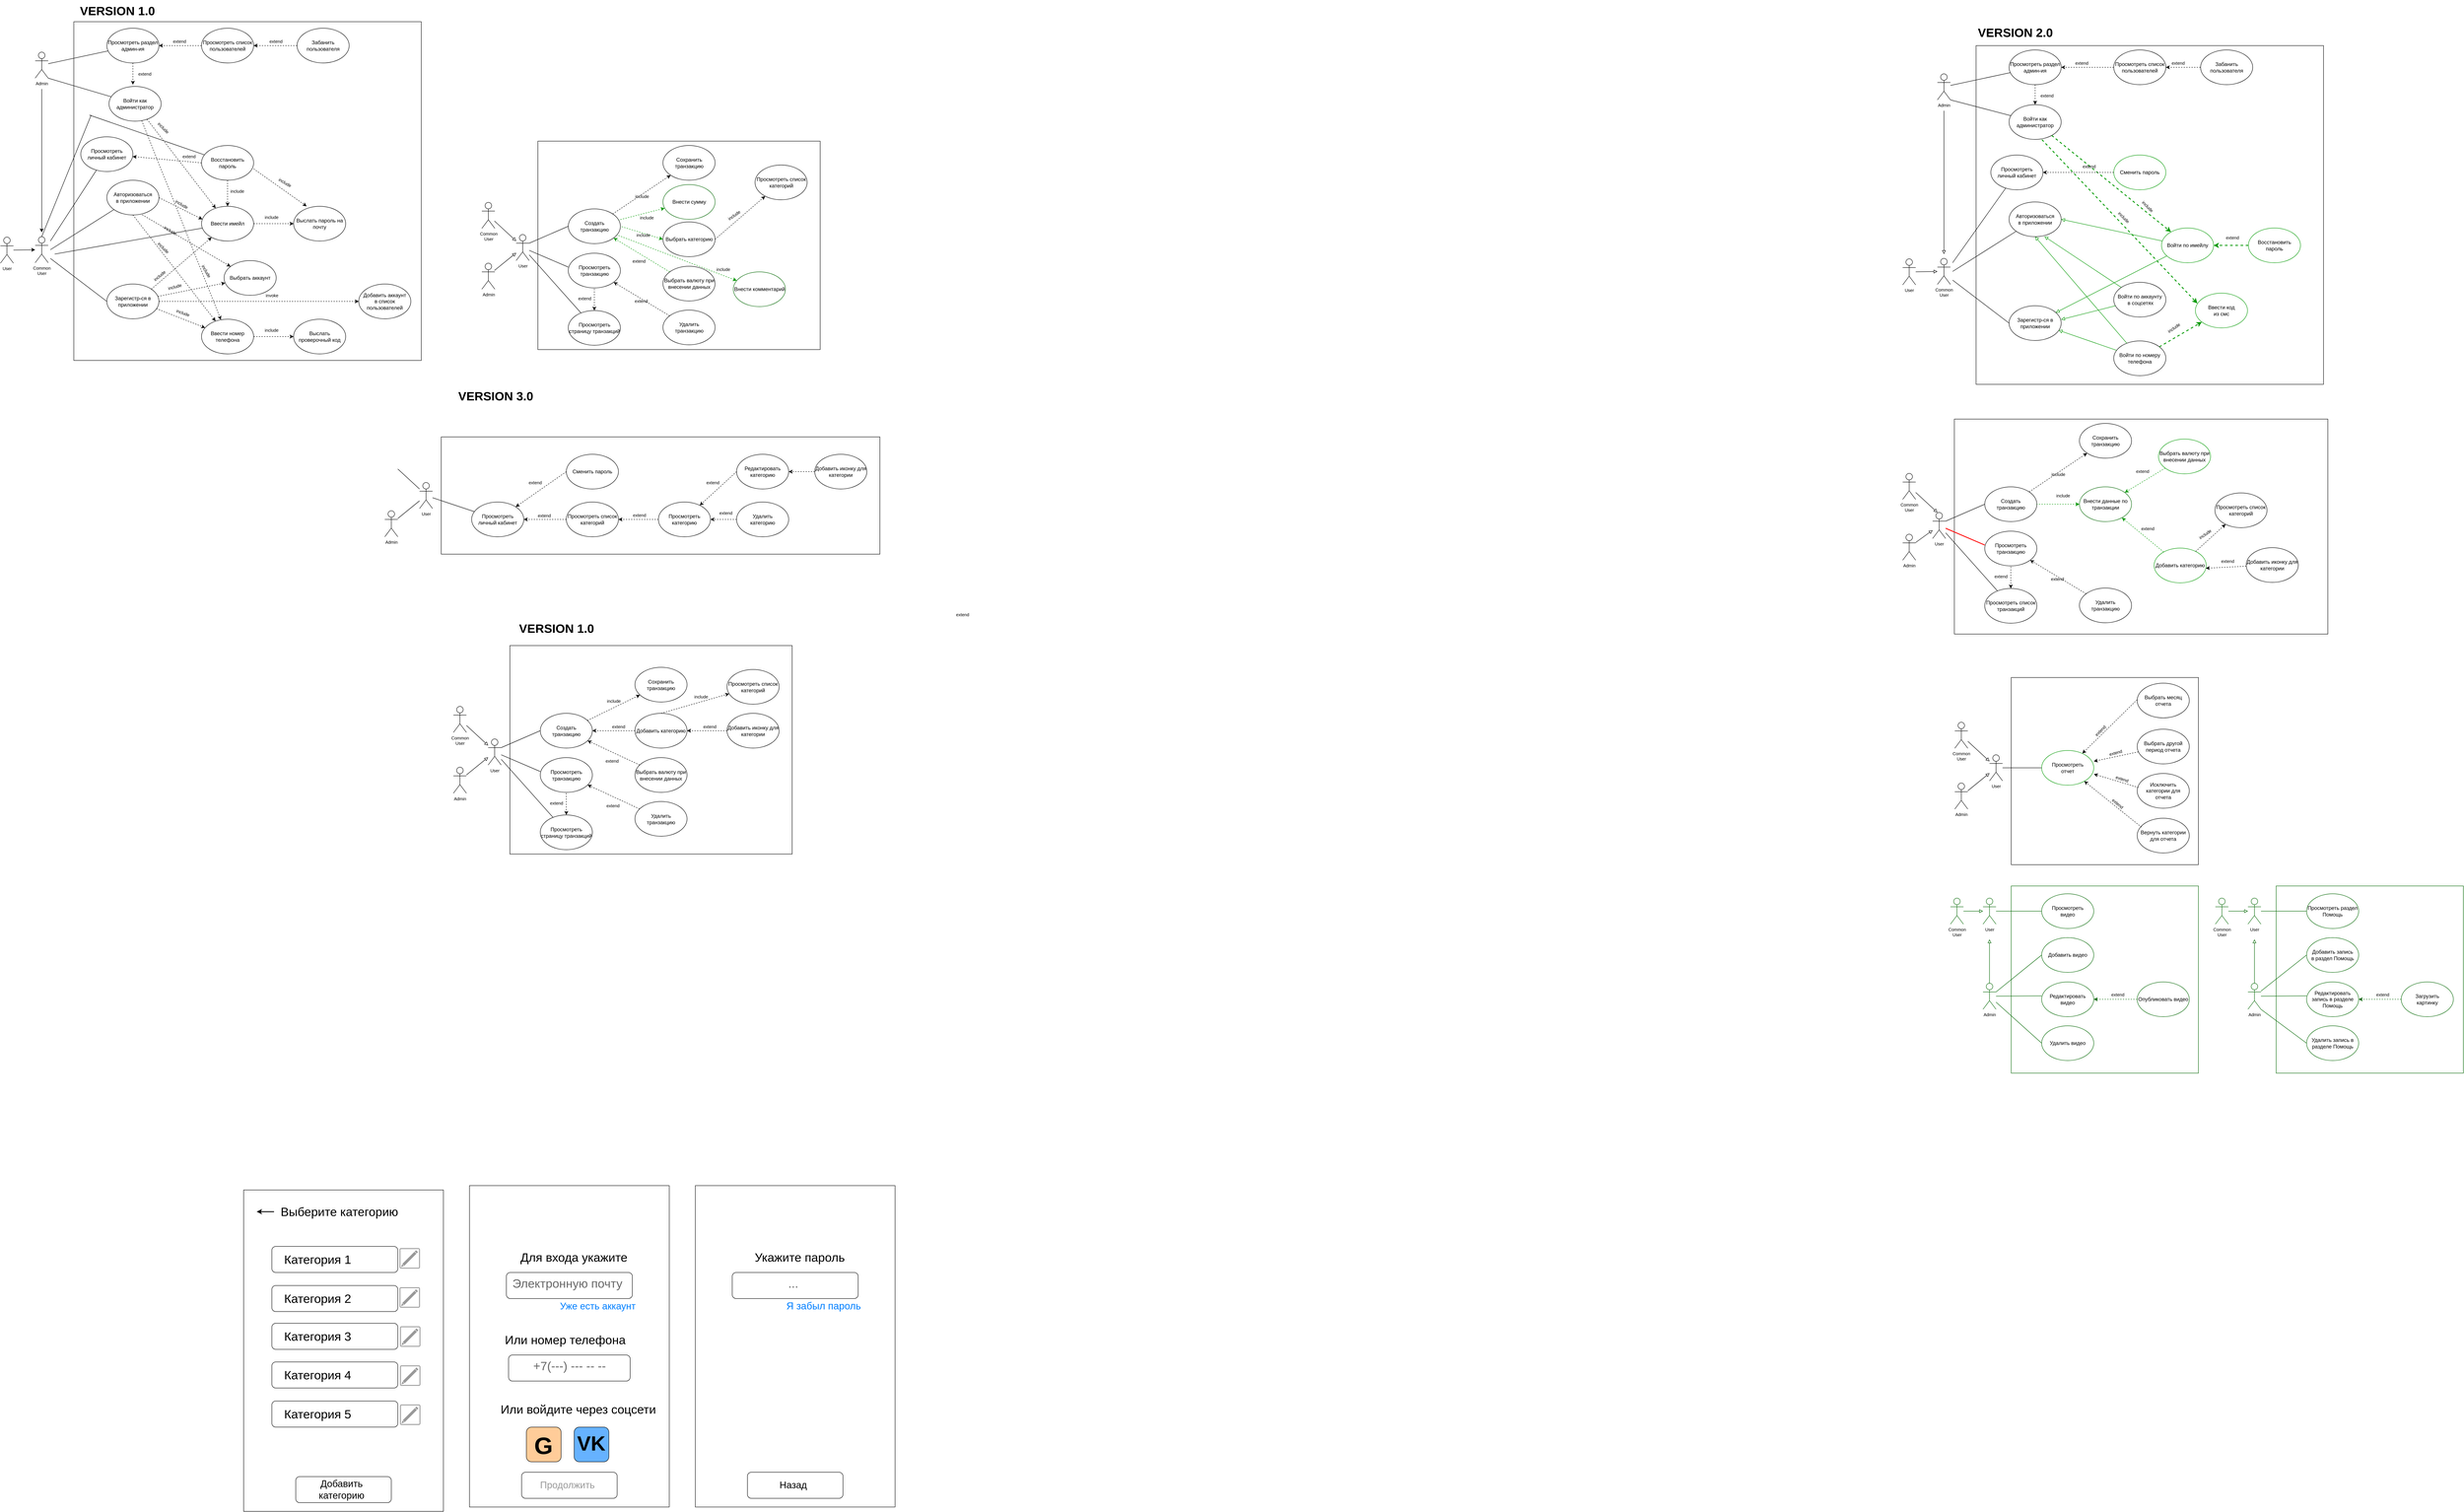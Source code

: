 <mxfile version="20.4.0" type="github">
  <diagram id="ULDQTsybcPubR5Zz3P0X" name="Page-1">
    <mxGraphModel dx="1432" dy="1844" grid="1" gridSize="10" guides="1" tooltips="1" connect="1" arrows="1" fold="1" page="1" pageScale="1" pageWidth="850" pageHeight="1100" math="0" shadow="0">
      <root>
        <mxCell id="0" />
        <mxCell id="1" parent="0" />
        <mxCell id="iH67yDx8k5spiiFpo-aq-255" value="" style="whiteSpace=wrap;html=1;fontSize=10;fillColor=none;" parent="1" vertex="1">
          <mxGeometry x="769" y="-980" width="800" height="780" as="geometry" />
        </mxCell>
        <mxCell id="iH67yDx8k5spiiFpo-aq-124" value="" style="whiteSpace=wrap;html=1;fontSize=10;fillColor=none;" parent="1" vertex="1">
          <mxGeometry x="1837.5" y="-705" width="650" height="480" as="geometry" />
        </mxCell>
        <mxCell id="iH67yDx8k5spiiFpo-aq-78" value="" style="whiteSpace=wrap;html=1;aspect=fixed;fontSize=10;fillColor=none;strokeColor=#006600;" parent="1" vertex="1">
          <mxGeometry x="5230" y="1010" width="431" height="431" as="geometry" />
        </mxCell>
        <mxCell id="iH67yDx8k5spiiFpo-aq-108" value="" style="whiteSpace=wrap;html=1;aspect=fixed;fontSize=10;fillColor=none;" parent="1" vertex="1">
          <mxGeometry x="5230" y="530" width="431" height="431" as="geometry" />
        </mxCell>
        <mxCell id="iH67yDx8k5spiiFpo-aq-93" value="" style="whiteSpace=wrap;html=1;aspect=fixed;fontSize=10;fillColor=none;strokeColor=#006600;" parent="1" vertex="1">
          <mxGeometry x="5840" y="1010" width="431" height="431" as="geometry" />
        </mxCell>
        <mxCell id="iH67yDx8k5spiiFpo-aq-1" value="Ввести имейл" style="ellipse;whiteSpace=wrap;html=1;flipH=1;" parent="1" vertex="1">
          <mxGeometry x="1063" y="-555" width="120" height="80" as="geometry" />
        </mxCell>
        <mxCell id="iH67yDx8k5spiiFpo-aq-3" value="Просмотреть личный кабинет" style="ellipse;whiteSpace=wrap;html=1;" parent="1" vertex="1">
          <mxGeometry x="785" y="-715" width="120" height="80" as="geometry" />
        </mxCell>
        <mxCell id="iH67yDx8k5spiiFpo-aq-4" value="Выбрать валюту при внесении данных" style="ellipse;whiteSpace=wrap;html=1;" parent="1" vertex="1">
          <mxGeometry x="2125.5" y="-417" width="120" height="80" as="geometry" />
        </mxCell>
        <mxCell id="iH67yDx8k5spiiFpo-aq-6" value="&lt;div&gt;Выбрать категорию&lt;/div&gt;" style="ellipse;whiteSpace=wrap;html=1;" parent="1" vertex="1">
          <mxGeometry x="2125.5" y="-519" width="120" height="80" as="geometry" />
        </mxCell>
        <mxCell id="iH67yDx8k5spiiFpo-aq-7" value="Забанить пользователя" style="ellipse;whiteSpace=wrap;html=1;" parent="1" vertex="1">
          <mxGeometry x="1283" y="-965" width="120" height="80" as="geometry" />
        </mxCell>
        <mxCell id="iH67yDx8k5spiiFpo-aq-8" value="Просмотреть список пользователей" style="ellipse;whiteSpace=wrap;html=1;" parent="1" vertex="1">
          <mxGeometry x="1063" y="-965" width="120" height="80" as="geometry" />
        </mxCell>
        <mxCell id="iH67yDx8k5spiiFpo-aq-19" value="Выбрать месяц отчета" style="ellipse;whiteSpace=wrap;html=1;" parent="1" vertex="1">
          <mxGeometry x="5520" y="543" width="120" height="80" as="geometry" />
        </mxCell>
        <mxCell id="iH67yDx8k5spiiFpo-aq-20" value="Выбрать другой период отчета" style="ellipse;whiteSpace=wrap;html=1;" parent="1" vertex="1">
          <mxGeometry x="5520" y="649" width="120" height="80" as="geometry" />
        </mxCell>
        <mxCell id="iH67yDx8k5spiiFpo-aq-22" value="Опубликовать видео" style="ellipse;whiteSpace=wrap;html=1;strokeColor=#006600;" parent="1" vertex="1">
          <mxGeometry x="5520" y="1231" width="120" height="80" as="geometry" />
        </mxCell>
        <mxCell id="iH67yDx8k5spiiFpo-aq-23" value="Удалить видео" style="ellipse;whiteSpace=wrap;html=1;strokeColor=#006600;" parent="1" vertex="1">
          <mxGeometry x="5300" y="1332" width="120" height="80" as="geometry" />
        </mxCell>
        <mxCell id="iH67yDx8k5spiiFpo-aq-24" value="Редактировать видео" style="ellipse;whiteSpace=wrap;html=1;strokeColor=#006600;" parent="1" vertex="1">
          <mxGeometry x="5300" y="1231" width="120" height="80" as="geometry" />
        </mxCell>
        <mxCell id="iH67yDx8k5spiiFpo-aq-25" value="&lt;div&gt;Добавить видео&lt;/div&gt;" style="ellipse;whiteSpace=wrap;html=1;strokeColor=#006600;" parent="1" vertex="1">
          <mxGeometry x="5300" y="1129" width="120" height="80" as="geometry" />
        </mxCell>
        <mxCell id="iH67yDx8k5spiiFpo-aq-26" value="&lt;div&gt;Просмотреть &lt;br&gt;&lt;/div&gt;&lt;div&gt;видео&lt;/div&gt;" style="ellipse;whiteSpace=wrap;html=1;strokeColor=#006600;" parent="1" vertex="1">
          <mxGeometry x="5300" y="1028" width="120" height="80" as="geometry" />
        </mxCell>
        <mxCell id="iH67yDx8k5spiiFpo-aq-29" value="&lt;div&gt;Авторизоваться&lt;/div&gt;&lt;div&gt;в приложении&lt;br&gt;&lt;/div&gt;" style="ellipse;whiteSpace=wrap;html=1;flipH=1;" parent="1" vertex="1">
          <mxGeometry x="845" y="-615" width="120" height="80" as="geometry" />
        </mxCell>
        <mxCell id="iH67yDx8k5spiiFpo-aq-30" value="Ввести номер телефона" style="ellipse;whiteSpace=wrap;html=1;flipH=1;" parent="1" vertex="1">
          <mxGeometry x="1063" y="-295" width="120" height="80" as="geometry" />
        </mxCell>
        <mxCell id="iH67yDx8k5spiiFpo-aq-31" value="Войти как администратор" style="ellipse;whiteSpace=wrap;html=1;" parent="1" vertex="1">
          <mxGeometry x="850" y="-831" width="120" height="80" as="geometry" />
        </mxCell>
        <mxCell id="iH67yDx8k5spiiFpo-aq-33" value="Исключить категории для отчета" style="ellipse;whiteSpace=wrap;html=1;" parent="1" vertex="1">
          <mxGeometry x="5520" y="751" width="120" height="80" as="geometry" />
        </mxCell>
        <mxCell id="iH67yDx8k5spiiFpo-aq-42" value="extend" style="text;html=1;align=center;verticalAlign=middle;resizable=0;points=[];autosize=1;strokeColor=none;fillColor=none;fontSize=10;" parent="1" vertex="1">
          <mxGeometry x="5450" y="1245" width="50" height="30" as="geometry" />
        </mxCell>
        <mxCell id="iH67yDx8k5spiiFpo-aq-43" value="" style="endArrow=classic;html=1;rounded=0;dashed=1;strokeColor=#006600;" parent="1" source="iH67yDx8k5spiiFpo-aq-22" target="iH67yDx8k5spiiFpo-aq-24" edge="1">
          <mxGeometry width="50" height="50" relative="1" as="geometry">
            <mxPoint x="5500" y="1283" as="sourcePoint" />
            <mxPoint x="5430" y="1283" as="targetPoint" />
          </mxGeometry>
        </mxCell>
        <mxCell id="iH67yDx8k5spiiFpo-aq-50" value="" style="endArrow=classic;html=1;rounded=0;dashed=1;" parent="1" source="iH67yDx8k5spiiFpo-aq-7" target="iH67yDx8k5spiiFpo-aq-8" edge="1">
          <mxGeometry width="50" height="50" relative="1" as="geometry">
            <mxPoint x="1283" y="-925" as="sourcePoint" />
            <mxPoint x="1185" y="-905" as="targetPoint" />
          </mxGeometry>
        </mxCell>
        <mxCell id="iH67yDx8k5spiiFpo-aq-51" value="extend" style="text;html=1;align=center;verticalAlign=middle;resizable=0;points=[];autosize=1;strokeColor=none;fillColor=none;fontSize=10;flipV=1;flipH=1;" parent="1" vertex="1">
          <mxGeometry x="1209" y="-950" width="50" height="30" as="geometry" />
        </mxCell>
        <mxCell id="iH67yDx8k5spiiFpo-aq-52" value="" style="endArrow=classic;html=1;rounded=0;dashed=1;endFill=1;startArrow=none;startFill=0;strokeColor=#009900;" parent="1" source="iH67yDx8k5spiiFpo-aq-4" target="iH67yDx8k5spiiFpo-aq-127" edge="1">
          <mxGeometry width="50" height="50" relative="1" as="geometry">
            <mxPoint x="1516.5" y="-915" as="sourcePoint" />
            <mxPoint x="1417.5" y="-915" as="targetPoint" />
          </mxGeometry>
        </mxCell>
        <mxCell id="iH67yDx8k5spiiFpo-aq-55" value="" style="endArrow=none;html=1;rounded=0;dashed=1;exitX=0;exitY=0.5;exitDx=0;exitDy=0;entryX=1;entryY=0.5;entryDx=0;entryDy=0;endFill=0;startArrow=classic;startFill=1;strokeColor=#009900;" parent="1" source="iH67yDx8k5spiiFpo-aq-6" target="iH67yDx8k5spiiFpo-aq-127" edge="1">
          <mxGeometry width="50" height="50" relative="1" as="geometry">
            <mxPoint x="1527.5" y="-905" as="sourcePoint" />
            <mxPoint x="1403.58" y="-888.36" as="targetPoint" />
          </mxGeometry>
        </mxCell>
        <mxCell id="iH67yDx8k5spiiFpo-aq-62" value="" style="endArrow=classic;html=1;rounded=0;dashed=1;fontSize=10;exitX=1;exitY=0.5;exitDx=0;exitDy=0;" parent="1" source="iH67yDx8k5spiiFpo-aq-6" target="iH67yDx8k5spiiFpo-aq-63" edge="1">
          <mxGeometry width="50" height="50" relative="1" as="geometry">
            <mxPoint x="1607.5" y="-1005" as="sourcePoint" />
            <mxPoint x="1657.5" y="-1055" as="targetPoint" />
          </mxGeometry>
        </mxCell>
        <mxCell id="iH67yDx8k5spiiFpo-aq-63" value="Просмотреть список категорий" style="ellipse;whiteSpace=wrap;html=1;" parent="1" vertex="1">
          <mxGeometry x="2337.5" y="-650" width="120" height="80" as="geometry" />
        </mxCell>
        <mxCell id="iH67yDx8k5spiiFpo-aq-75" value="" style="endArrow=none;html=1;rounded=0;fontSize=10;entryX=0;entryY=0.5;entryDx=0;entryDy=0;exitX=1;exitY=0.333;exitDx=0;exitDy=0;exitPerimeter=0;strokeColor=#006600;" parent="1" source="iH67yDx8k5spiiFpo-aq-288" target="iH67yDx8k5spiiFpo-aq-25" edge="1">
          <mxGeometry width="50" height="50" relative="1" as="geometry">
            <mxPoint x="5210" y="1172.429" as="sourcePoint" />
            <mxPoint x="5280" y="1193" as="targetPoint" />
          </mxGeometry>
        </mxCell>
        <mxCell id="iH67yDx8k5spiiFpo-aq-76" value="" style="endArrow=none;html=1;rounded=0;fontSize=10;entryX=0;entryY=0.4;entryDx=0;entryDy=0;entryPerimeter=0;strokeColor=#006600;" parent="1" source="iH67yDx8k5spiiFpo-aq-288" target="iH67yDx8k5spiiFpo-aq-24" edge="1">
          <mxGeometry width="50" height="50" relative="1" as="geometry">
            <mxPoint x="5210" y="1185.857" as="sourcePoint" />
            <mxPoint x="5290" y="1283" as="targetPoint" />
          </mxGeometry>
        </mxCell>
        <mxCell id="iH67yDx8k5spiiFpo-aq-77" value="" style="endArrow=none;html=1;rounded=0;fontSize=10;entryX=0;entryY=0.5;entryDx=0;entryDy=0;strokeColor=#006600;" parent="1" source="iH67yDx8k5spiiFpo-aq-288" target="iH67yDx8k5spiiFpo-aq-23" edge="1">
          <mxGeometry width="50" height="50" relative="1" as="geometry">
            <mxPoint x="5210" y="1203" as="sourcePoint" />
            <mxPoint x="5290" y="1283" as="targetPoint" />
          </mxGeometry>
        </mxCell>
        <mxCell id="iH67yDx8k5spiiFpo-aq-80" value="Удалить запись в разделе Помощь" style="ellipse;whiteSpace=wrap;html=1;strokeColor=#006600;" parent="1" vertex="1">
          <mxGeometry x="5910" y="1332" width="120" height="80" as="geometry" />
        </mxCell>
        <mxCell id="iH67yDx8k5spiiFpo-aq-81" value="Редактировать запись в разделе Помощь" style="ellipse;whiteSpace=wrap;html=1;strokeColor=#006600;" parent="1" vertex="1">
          <mxGeometry x="5910" y="1231" width="120" height="80" as="geometry" />
        </mxCell>
        <mxCell id="iH67yDx8k5spiiFpo-aq-82" value="&lt;div&gt;Добавить запись &lt;br&gt;&lt;/div&gt;&lt;div&gt;в раздел Помощь&lt;br&gt;&lt;/div&gt;" style="ellipse;whiteSpace=wrap;html=1;strokeColor=#006600;" parent="1" vertex="1">
          <mxGeometry x="5910" y="1129" width="120" height="80" as="geometry" />
        </mxCell>
        <mxCell id="iH67yDx8k5spiiFpo-aq-83" value="&lt;div&gt;Просмотреть раздел Помощь&lt;br&gt;&lt;/div&gt;" style="ellipse;whiteSpace=wrap;html=1;strokeColor=#006600;" parent="1" vertex="1">
          <mxGeometry x="5910" y="1028" width="120" height="80" as="geometry" />
        </mxCell>
        <mxCell id="iH67yDx8k5spiiFpo-aq-86" value="User" style="shape=umlActor;verticalLabelPosition=bottom;verticalAlign=top;html=1;outlineConnect=0;fontSize=10;strokeColor=#006600;" parent="1" vertex="1">
          <mxGeometry x="5775" y="1038" width="30" height="60" as="geometry" />
        </mxCell>
        <mxCell id="iH67yDx8k5spiiFpo-aq-87" value="Admin" style="shape=umlActor;verticalLabelPosition=bottom;verticalAlign=top;html=1;outlineConnect=0;fontSize=10;strokeColor=#006600;" parent="1" vertex="1">
          <mxGeometry x="5775" y="1234" width="30" height="60" as="geometry" />
        </mxCell>
        <mxCell id="iH67yDx8k5spiiFpo-aq-90" value="" style="endArrow=none;html=1;rounded=0;fontSize=10;entryX=0;entryY=0.5;entryDx=0;entryDy=0;strokeColor=#006600;" parent="1" source="iH67yDx8k5spiiFpo-aq-87" target="iH67yDx8k5spiiFpo-aq-82" edge="1">
          <mxGeometry width="50" height="50" relative="1" as="geometry">
            <mxPoint x="5840" y="1243" as="sourcePoint" />
            <mxPoint x="5890" y="1193" as="targetPoint" />
          </mxGeometry>
        </mxCell>
        <mxCell id="iH67yDx8k5spiiFpo-aq-91" value="" style="endArrow=none;html=1;rounded=0;fontSize=10;entryX=0;entryY=0.4;entryDx=0;entryDy=0;entryPerimeter=0;strokeColor=#006600;" parent="1" source="iH67yDx8k5spiiFpo-aq-87" target="iH67yDx8k5spiiFpo-aq-81" edge="1">
          <mxGeometry width="50" height="50" relative="1" as="geometry">
            <mxPoint x="5850" y="1333" as="sourcePoint" />
            <mxPoint x="5900" y="1283" as="targetPoint" />
          </mxGeometry>
        </mxCell>
        <mxCell id="iH67yDx8k5spiiFpo-aq-92" value="" style="endArrow=none;html=1;rounded=0;fontSize=10;exitX=1;exitY=1;exitDx=0;exitDy=0;exitPerimeter=0;entryX=0;entryY=0.5;entryDx=0;entryDy=0;strokeColor=#006600;" parent="1" source="iH67yDx8k5spiiFpo-aq-87" target="iH67yDx8k5spiiFpo-aq-80" edge="1">
          <mxGeometry width="50" height="50" relative="1" as="geometry">
            <mxPoint x="5850" y="1333" as="sourcePoint" />
            <mxPoint x="5900" y="1283" as="targetPoint" />
          </mxGeometry>
        </mxCell>
        <mxCell id="iH67yDx8k5spiiFpo-aq-94" value="Вернуть категории для отчета" style="ellipse;whiteSpace=wrap;html=1;" parent="1" vertex="1">
          <mxGeometry x="5520" y="854" width="120" height="80" as="geometry" />
        </mxCell>
        <mxCell id="iH67yDx8k5spiiFpo-aq-98" value="&lt;div&gt;Просмотреть &lt;br&gt;&lt;/div&gt;&lt;div&gt;отчет&lt;br&gt;&lt;/div&gt;" style="ellipse;whiteSpace=wrap;html=1;strokeColor=#009900;" parent="1" vertex="1">
          <mxGeometry x="5300" y="698" width="120" height="80" as="geometry" />
        </mxCell>
        <mxCell id="iH67yDx8k5spiiFpo-aq-99" value="extend" style="text;html=1;align=center;verticalAlign=middle;resizable=0;points=[];autosize=1;strokeColor=none;fillColor=none;fontSize=10;rotation=18;" parent="1" vertex="1">
          <mxGeometry x="5459.5" y="748" width="50" height="30" as="geometry" />
        </mxCell>
        <mxCell id="iH67yDx8k5spiiFpo-aq-101" value="&lt;div&gt;Common&lt;/div&gt;&lt;div&gt;User&lt;br&gt;&lt;/div&gt;" style="shape=umlActor;verticalLabelPosition=bottom;verticalAlign=top;html=1;outlineConnect=0;fontSize=10;" parent="1" vertex="1">
          <mxGeometry x="5100" y="633" width="30" height="60" as="geometry" />
        </mxCell>
        <mxCell id="iH67yDx8k5spiiFpo-aq-102" value="User" style="shape=umlActor;verticalLabelPosition=bottom;verticalAlign=top;html=1;outlineConnect=0;fontSize=10;" parent="1" vertex="1">
          <mxGeometry x="5180" y="708" width="30" height="60" as="geometry" />
        </mxCell>
        <mxCell id="iH67yDx8k5spiiFpo-aq-104" value="" style="endArrow=none;html=1;rounded=0;fontSize=10;" parent="1" source="iH67yDx8k5spiiFpo-aq-102" target="iH67yDx8k5spiiFpo-aq-98" edge="1">
          <mxGeometry width="50" height="50" relative="1" as="geometry">
            <mxPoint x="5220" y="673" as="sourcePoint" />
            <mxPoint x="5300" y="653" as="targetPoint" />
          </mxGeometry>
        </mxCell>
        <mxCell id="iH67yDx8k5spiiFpo-aq-109" value="Admin" style="shape=umlActor;verticalLabelPosition=bottom;verticalAlign=top;html=1;outlineConnect=0;fontSize=10;" parent="1" vertex="1">
          <mxGeometry x="5100" y="773" width="30" height="60" as="geometry" />
        </mxCell>
        <mxCell id="iH67yDx8k5spiiFpo-aq-111" value="extend" style="text;html=1;align=center;verticalAlign=middle;resizable=0;points=[];autosize=1;strokeColor=none;fillColor=none;fontSize=10;rotation=-45;" parent="1" vertex="1">
          <mxGeometry x="5409.5" y="638" width="50" height="30" as="geometry" />
        </mxCell>
        <mxCell id="iH67yDx8k5spiiFpo-aq-112" value="" style="endArrow=classic;html=1;rounded=0;dashed=1;" parent="1" target="iH67yDx8k5spiiFpo-aq-98" edge="1">
          <mxGeometry width="50" height="50" relative="1" as="geometry">
            <mxPoint x="5520" y="581" as="sourcePoint" />
            <mxPoint x="5420" y="581" as="targetPoint" />
          </mxGeometry>
        </mxCell>
        <mxCell id="iH67yDx8k5spiiFpo-aq-113" value="" style="endArrow=classic;html=1;rounded=0;dashed=1;" parent="1" source="iH67yDx8k5spiiFpo-aq-20" edge="1">
          <mxGeometry width="50" height="50" relative="1" as="geometry">
            <mxPoint x="5530" y="591" as="sourcePoint" />
            <mxPoint x="5420" y="723" as="targetPoint" />
          </mxGeometry>
        </mxCell>
        <mxCell id="iH67yDx8k5spiiFpo-aq-114" value="" style="endArrow=classic;html=1;rounded=0;dashed=1;exitX=0.024;exitY=0.404;exitDx=0;exitDy=0;exitPerimeter=0;entryX=1.003;entryY=0.681;entryDx=0;entryDy=0;entryPerimeter=0;" parent="1" source="iH67yDx8k5spiiFpo-aq-33" target="iH67yDx8k5spiiFpo-aq-98" edge="1">
          <mxGeometry width="50" height="50" relative="1" as="geometry">
            <mxPoint x="5532.438" y="710.287" as="sourcePoint" />
            <mxPoint x="5420" y="733" as="targetPoint" />
          </mxGeometry>
        </mxCell>
        <mxCell id="iH67yDx8k5spiiFpo-aq-115" value="" style="endArrow=classic;html=1;rounded=0;fontSize=10;exitX=0.083;exitY=0.258;exitDx=0;exitDy=0;exitPerimeter=0;dashed=1;" parent="1" source="iH67yDx8k5spiiFpo-aq-94" target="iH67yDx8k5spiiFpo-aq-98" edge="1">
          <mxGeometry width="50" height="50" relative="1" as="geometry">
            <mxPoint x="5410" y="853" as="sourcePoint" />
            <mxPoint x="5460" y="803" as="targetPoint" />
          </mxGeometry>
        </mxCell>
        <mxCell id="iH67yDx8k5spiiFpo-aq-116" value="" style="endArrow=block;html=1;rounded=0;fontSize=10;endFill=0;" parent="1" source="iH67yDx8k5spiiFpo-aq-109" target="iH67yDx8k5spiiFpo-aq-102" edge="1">
          <mxGeometry width="50" height="50" relative="1" as="geometry">
            <mxPoint x="5230" y="863" as="sourcePoint" />
            <mxPoint x="5280" y="813" as="targetPoint" />
          </mxGeometry>
        </mxCell>
        <mxCell id="iH67yDx8k5spiiFpo-aq-117" value="" style="endArrow=block;html=1;rounded=0;fontSize=10;endFill=0;" parent="1" source="iH67yDx8k5spiiFpo-aq-101" edge="1">
          <mxGeometry width="50" height="50" relative="1" as="geometry">
            <mxPoint x="5230" y="863" as="sourcePoint" />
            <mxPoint x="5180" y="723" as="targetPoint" />
          </mxGeometry>
        </mxCell>
        <mxCell id="iH67yDx8k5spiiFpo-aq-118" value="extend" style="text;html=1;align=center;verticalAlign=middle;resizable=0;points=[];autosize=1;strokeColor=none;fillColor=none;fontSize=10;rotation=-15;" parent="1" vertex="1">
          <mxGeometry x="5445" y="688" width="50" height="30" as="geometry" />
        </mxCell>
        <mxCell id="iH67yDx8k5spiiFpo-aq-119" value="extend" style="text;html=1;align=center;verticalAlign=middle;resizable=0;points=[];autosize=1;strokeColor=none;fillColor=none;fontSize=10;rotation=40;" parent="1" vertex="1">
          <mxGeometry x="5450" y="805" width="50" height="30" as="geometry" />
        </mxCell>
        <mxCell id="iH67yDx8k5spiiFpo-aq-120" value="&lt;div&gt;Загрузить&lt;/div&gt;&lt;div&gt;картинку&lt;/div&gt;" style="ellipse;whiteSpace=wrap;html=1;strokeColor=#006600;" parent="1" vertex="1">
          <mxGeometry x="6128" y="1231" width="120" height="80" as="geometry" />
        </mxCell>
        <mxCell id="iH67yDx8k5spiiFpo-aq-121" value="extend" style="text;html=1;align=center;verticalAlign=middle;resizable=0;points=[];autosize=1;strokeColor=none;fillColor=none;fontSize=10;" parent="1" vertex="1">
          <mxGeometry x="6060" y="1245" width="50" height="30" as="geometry" />
        </mxCell>
        <mxCell id="iH67yDx8k5spiiFpo-aq-122" value="" style="endArrow=classic;html=1;rounded=0;dashed=1;strokeColor=#006600;" parent="1" source="iH67yDx8k5spiiFpo-aq-120" target="iH67yDx8k5spiiFpo-aq-81" edge="1">
          <mxGeometry width="50" height="50" relative="1" as="geometry">
            <mxPoint x="6120" y="1271" as="sourcePoint" />
            <mxPoint x="6030" y="1271" as="targetPoint" />
          </mxGeometry>
        </mxCell>
        <mxCell id="iH67yDx8k5spiiFpo-aq-126" value="Просмотреть транзакцию" style="ellipse;whiteSpace=wrap;html=1;" parent="1" vertex="1">
          <mxGeometry x="1907.5" y="-447" width="120" height="80" as="geometry" />
        </mxCell>
        <mxCell id="iH67yDx8k5spiiFpo-aq-127" value="&lt;div&gt;Создать &lt;br&gt;&lt;/div&gt;&lt;div&gt;транзакцию&lt;/div&gt;" style="ellipse;whiteSpace=wrap;html=1;" parent="1" vertex="1">
          <mxGeometry x="1907.5" y="-549" width="120" height="80" as="geometry" />
        </mxCell>
        <mxCell id="iH67yDx8k5spiiFpo-aq-133" value="" style="endArrow=none;html=1;rounded=0;fontSize=10;entryX=0;entryY=0.5;entryDx=0;entryDy=0;exitX=1;exitY=0.333;exitDx=0;exitDy=0;exitPerimeter=0;" parent="1" source="iH67yDx8k5spiiFpo-aq-161" target="iH67yDx8k5spiiFpo-aq-127" edge="1">
          <mxGeometry width="50" height="50" relative="1" as="geometry">
            <mxPoint x="1817.5" y="-505.571" as="sourcePoint" />
            <mxPoint x="1887.5" y="-485" as="targetPoint" />
          </mxGeometry>
        </mxCell>
        <mxCell id="iH67yDx8k5spiiFpo-aq-134" value="" style="endArrow=none;html=1;rounded=0;fontSize=10;entryX=0;entryY=0.4;entryDx=0;entryDy=0;entryPerimeter=0;" parent="1" source="iH67yDx8k5spiiFpo-aq-161" target="iH67yDx8k5spiiFpo-aq-126" edge="1">
          <mxGeometry width="50" height="50" relative="1" as="geometry">
            <mxPoint x="1867.5" y="-435" as="sourcePoint" />
            <mxPoint x="1897.5" y="-395" as="targetPoint" />
          </mxGeometry>
        </mxCell>
        <mxCell id="iH67yDx8k5spiiFpo-aq-136" value="&lt;div&gt;Удалить &lt;br&gt;&lt;/div&gt;&lt;div&gt;транзакцию&lt;/div&gt;" style="ellipse;whiteSpace=wrap;html=1;" parent="1" vertex="1">
          <mxGeometry x="2125.5" y="-316" width="120" height="80" as="geometry" />
        </mxCell>
        <mxCell id="iH67yDx8k5spiiFpo-aq-137" value="extend" style="text;html=1;align=center;verticalAlign=middle;resizable=0;points=[];autosize=1;strokeColor=none;fillColor=none;fontSize=10;" parent="1" vertex="1">
          <mxGeometry x="2044.5" y="-444" width="50" height="30" as="geometry" />
        </mxCell>
        <mxCell id="iH67yDx8k5spiiFpo-aq-138" value="" style="endArrow=classic;html=1;rounded=0;dashed=1;" parent="1" source="iH67yDx8k5spiiFpo-aq-136" target="iH67yDx8k5spiiFpo-aq-126" edge="1">
          <mxGeometry width="50" height="50" relative="1" as="geometry">
            <mxPoint x="2117.5" y="-407" as="sourcePoint" />
            <mxPoint x="2027.5" y="-407" as="targetPoint" />
          </mxGeometry>
        </mxCell>
        <mxCell id="iH67yDx8k5spiiFpo-aq-141" value="include" style="text;html=1;align=center;verticalAlign=middle;resizable=0;points=[];autosize=1;strokeColor=none;fillColor=none;fontSize=10;flipV=1;flipH=1;rotation=-35;" parent="1" vertex="1">
          <mxGeometry x="2258.5" y="-549" width="60" height="30" as="geometry" />
        </mxCell>
        <mxCell id="iH67yDx8k5spiiFpo-aq-145" value="include" style="text;html=1;align=center;verticalAlign=middle;resizable=0;points=[];autosize=1;strokeColor=none;fillColor=none;fontSize=10;" parent="1" vertex="1">
          <mxGeometry x="2057.5" y="-544" width="60" height="30" as="geometry" />
        </mxCell>
        <mxCell id="iH67yDx8k5spiiFpo-aq-146" value="extend" style="text;html=1;align=center;verticalAlign=middle;resizable=0;points=[];autosize=1;strokeColor=none;fillColor=none;fontSize=10;" parent="1" vertex="1">
          <mxGeometry x="2049.5" y="-352" width="50" height="30" as="geometry" />
        </mxCell>
        <mxCell id="iH67yDx8k5spiiFpo-aq-147" value="&lt;div&gt;Сохранить&lt;/div&gt;&lt;div&gt;транзакцию&lt;br&gt;&lt;/div&gt;" style="ellipse;whiteSpace=wrap;html=1;" parent="1" vertex="1">
          <mxGeometry x="2125.5" y="-695" width="120" height="80" as="geometry" />
        </mxCell>
        <mxCell id="iH67yDx8k5spiiFpo-aq-148" value="" style="endArrow=classic;html=1;rounded=0;dashed=1;fontSize=10;" parent="1" source="iH67yDx8k5spiiFpo-aq-127" target="iH67yDx8k5spiiFpo-aq-147" edge="1">
          <mxGeometry width="50" height="50" relative="1" as="geometry">
            <mxPoint x="2535.004" y="-717.37" as="sourcePoint" />
            <mxPoint x="2431.26" y="-755.8" as="targetPoint" />
          </mxGeometry>
        </mxCell>
        <mxCell id="iH67yDx8k5spiiFpo-aq-149" value="include" style="text;html=1;align=center;verticalAlign=middle;resizable=0;points=[];autosize=1;strokeColor=none;fillColor=none;fontSize=10;flipV=1;flipH=1;" parent="1" vertex="1">
          <mxGeometry x="2046.5" y="-593" width="60" height="30" as="geometry" />
        </mxCell>
        <mxCell id="iH67yDx8k5spiiFpo-aq-161" value="User" style="shape=umlActor;verticalLabelPosition=bottom;verticalAlign=top;html=1;outlineConnect=0;fontSize=10;" parent="1" vertex="1">
          <mxGeometry x="1787.5" y="-490" width="30" height="60" as="geometry" />
        </mxCell>
        <mxCell id="iH67yDx8k5spiiFpo-aq-163" value="" style="endArrow=block;html=1;rounded=0;fontSize=10;endFill=0;" parent="1" target="iH67yDx8k5spiiFpo-aq-161" edge="1">
          <mxGeometry width="50" height="50" relative="1" as="geometry">
            <mxPoint x="1737.5" y="-407.187" as="sourcePoint" />
            <mxPoint x="1887.5" y="-385" as="targetPoint" />
          </mxGeometry>
        </mxCell>
        <mxCell id="iH67yDx8k5spiiFpo-aq-164" value="" style="endArrow=block;html=1;rounded=0;fontSize=10;endFill=0;" parent="1" edge="1">
          <mxGeometry width="50" height="50" relative="1" as="geometry">
            <mxPoint x="1737.5" y="-521.154" as="sourcePoint" />
            <mxPoint x="1787.5" y="-475.0" as="targetPoint" />
          </mxGeometry>
        </mxCell>
        <mxCell id="iH67yDx8k5spiiFpo-aq-167" value="Просмотреть страницу транзакций" style="ellipse;whiteSpace=wrap;html=1;" parent="1" vertex="1">
          <mxGeometry x="1907.5" y="-315" width="120" height="80" as="geometry" />
        </mxCell>
        <mxCell id="iH67yDx8k5spiiFpo-aq-168" value="" style="endArrow=none;html=1;rounded=0;fontSize=10;" parent="1" source="iH67yDx8k5spiiFpo-aq-167" target="iH67yDx8k5spiiFpo-aq-161" edge="1">
          <mxGeometry width="50" height="50" relative="1" as="geometry">
            <mxPoint x="1687.5" y="-355" as="sourcePoint" />
            <mxPoint x="1737.5" y="-405" as="targetPoint" />
          </mxGeometry>
        </mxCell>
        <mxCell id="iH67yDx8k5spiiFpo-aq-173" value="" style="endArrow=classic;html=1;rounded=0;dashed=1;" parent="1" target="iH67yDx8k5spiiFpo-aq-167" edge="1">
          <mxGeometry width="50" height="50" relative="1" as="geometry">
            <mxPoint x="1967.5" y="-365" as="sourcePoint" />
            <mxPoint x="2026.815" y="-374.215" as="targetPoint" />
          </mxGeometry>
        </mxCell>
        <mxCell id="iH67yDx8k5spiiFpo-aq-174" value="extend" style="text;html=1;align=center;verticalAlign=middle;resizable=0;points=[];autosize=1;strokeColor=none;fillColor=none;fontSize=10;" parent="1" vertex="1">
          <mxGeometry x="1919.5" y="-358" width="50" height="30" as="geometry" />
        </mxCell>
        <mxCell id="iH67yDx8k5spiiFpo-aq-186" value="&lt;div&gt;Common&lt;/div&gt;&lt;div&gt;User&lt;br&gt;&lt;/div&gt;" style="shape=umlActor;verticalLabelPosition=bottom;verticalAlign=top;html=1;outlineConnect=0;fontSize=10;strokeColor=#006600;" parent="1" vertex="1">
          <mxGeometry x="5700" y="1038" width="30" height="60" as="geometry" />
        </mxCell>
        <mxCell id="iH67yDx8k5spiiFpo-aq-188" value="" style="endArrow=block;html=1;rounded=0;fontSize=10;strokeColor=#006600;endFill=0;" parent="1" source="iH67yDx8k5spiiFpo-aq-87" edge="1">
          <mxGeometry width="50" height="50" relative="1" as="geometry">
            <mxPoint x="5805" y="1093" as="sourcePoint" />
            <mxPoint x="5790" y="1133" as="targetPoint" />
          </mxGeometry>
        </mxCell>
        <mxCell id="iH67yDx8k5spiiFpo-aq-191" value="Зарегистр-ся в приложении" style="ellipse;whiteSpace=wrap;html=1;flipH=1;" parent="1" vertex="1">
          <mxGeometry x="845" y="-376" width="120" height="80" as="geometry" />
        </mxCell>
        <mxCell id="iH67yDx8k5spiiFpo-aq-192" value="Выслать проверочный код" style="ellipse;whiteSpace=wrap;html=1;flipH=1;" parent="1" vertex="1">
          <mxGeometry x="1275" y="-295" width="120" height="80" as="geometry" />
        </mxCell>
        <mxCell id="iH67yDx8k5spiiFpo-aq-193" value="Выслать пароль на почту" style="ellipse;whiteSpace=wrap;html=1;flipH=1;" parent="1" vertex="1">
          <mxGeometry x="1275" y="-555" width="120" height="80" as="geometry" />
        </mxCell>
        <mxCell id="iH67yDx8k5spiiFpo-aq-194" value="" style="endArrow=classic;html=1;rounded=0;dashed=1;fontSize=10;exitX=0.049;exitY=0.707;exitDx=0;exitDy=0;exitPerimeter=0;" parent="1" source="iH67yDx8k5spiiFpo-aq-191" target="iH67yDx8k5spiiFpo-aq-30" edge="1">
          <mxGeometry width="50" height="50" relative="1" as="geometry">
            <mxPoint x="1073" y="-185" as="sourcePoint" />
            <mxPoint x="965" y="-235" as="targetPoint" />
          </mxGeometry>
        </mxCell>
        <mxCell id="iH67yDx8k5spiiFpo-aq-195" value="include" style="text;html=1;align=center;verticalAlign=middle;resizable=0;points=[];autosize=1;strokeColor=none;fillColor=none;fontSize=10;rotation=20;" parent="1" vertex="1">
          <mxGeometry x="990" y="-325" width="60" height="30" as="geometry" />
        </mxCell>
        <mxCell id="iH67yDx8k5spiiFpo-aq-196" value="" style="endArrow=classic;html=1;rounded=0;dashed=1;fontSize=10;exitX=1;exitY=0.5;exitDx=0;exitDy=0;entryX=0;entryY=0.5;entryDx=0;entryDy=0;" parent="1" source="iH67yDx8k5spiiFpo-aq-30" target="iH67yDx8k5spiiFpo-aq-192" edge="1">
          <mxGeometry width="50" height="50" relative="1" as="geometry">
            <mxPoint x="1073" y="-215" as="sourcePoint" />
            <mxPoint x="956.565" y="-133.847" as="targetPoint" />
          </mxGeometry>
        </mxCell>
        <mxCell id="iH67yDx8k5spiiFpo-aq-197" value="include" style="text;html=1;align=center;verticalAlign=middle;resizable=0;points=[];autosize=1;strokeColor=none;fillColor=none;fontSize=10;flipV=1;flipH=1;" parent="1" vertex="1">
          <mxGeometry x="1194" y="-285" width="60" height="30" as="geometry" />
        </mxCell>
        <mxCell id="iH67yDx8k5spiiFpo-aq-203" value="" style="endArrow=classic;html=1;rounded=0;dashed=1;fontSize=10;exitX=1;exitY=0;exitDx=0;exitDy=0;" parent="1" source="iH67yDx8k5spiiFpo-aq-191" target="iH67yDx8k5spiiFpo-aq-1" edge="1">
          <mxGeometry width="50" height="50" relative="1" as="geometry">
            <mxPoint x="1073" y="-225" as="sourcePoint" />
            <mxPoint x="975" y="-225" as="targetPoint" />
          </mxGeometry>
        </mxCell>
        <mxCell id="iH67yDx8k5spiiFpo-aq-205" value="include" style="text;html=1;align=center;verticalAlign=middle;resizable=0;points=[];autosize=1;strokeColor=none;fillColor=none;fontSize=10;rotation=45;" parent="1" vertex="1">
          <mxGeometry x="945" y="-475" width="60" height="30" as="geometry" />
        </mxCell>
        <mxCell id="iH67yDx8k5spiiFpo-aq-206" value="" style="endArrow=classic;html=1;rounded=0;dashed=1;fontSize=10;" parent="1" source="iH67yDx8k5spiiFpo-aq-1" target="iH67yDx8k5spiiFpo-aq-193" edge="1">
          <mxGeometry width="50" height="50" relative="1" as="geometry">
            <mxPoint x="1193" y="-435" as="sourcePoint" />
            <mxPoint x="1285" y="-435" as="targetPoint" />
          </mxGeometry>
        </mxCell>
        <mxCell id="iH67yDx8k5spiiFpo-aq-207" value="include" style="text;html=1;align=center;verticalAlign=middle;resizable=0;points=[];autosize=1;strokeColor=none;fillColor=none;fontSize=10;flipV=1;flipH=1;" parent="1" vertex="1">
          <mxGeometry x="1194" y="-545" width="60" height="30" as="geometry" />
        </mxCell>
        <mxCell id="iH67yDx8k5spiiFpo-aq-208" value="Выбрать аккаунт" style="ellipse;whiteSpace=wrap;html=1;flipH=1;" parent="1" vertex="1">
          <mxGeometry x="1115" y="-430" width="120" height="80" as="geometry" />
        </mxCell>
        <mxCell id="iH67yDx8k5spiiFpo-aq-209" value="&lt;div&gt;Добавить аккаунт&lt;/div&gt;&lt;div&gt;в список пользователей&lt;br&gt;&lt;/div&gt;" style="ellipse;whiteSpace=wrap;html=1;flipH=1;" parent="1" vertex="1">
          <mxGeometry x="1425" y="-376" width="120" height="80" as="geometry" />
        </mxCell>
        <mxCell id="iH67yDx8k5spiiFpo-aq-211" value="" style="endArrow=classic;html=1;rounded=0;fontSize=10;dashed=1;exitX=1;exitY=0.5;exitDx=0;exitDy=0;entryX=0;entryY=0.5;entryDx=0;entryDy=0;" parent="1" source="iH67yDx8k5spiiFpo-aq-191" target="iH67yDx8k5spiiFpo-aq-209" edge="1">
          <mxGeometry width="50" height="50" relative="1" as="geometry">
            <mxPoint x="1195" y="-265" as="sourcePoint" />
            <mxPoint x="1245" y="-315" as="targetPoint" />
          </mxGeometry>
        </mxCell>
        <mxCell id="iH67yDx8k5spiiFpo-aq-214" value="include" style="text;html=1;align=center;verticalAlign=middle;resizable=0;points=[];autosize=1;strokeColor=none;fillColor=none;fontSize=10;flipV=1;flipH=1;rotation=-15;" parent="1" vertex="1">
          <mxGeometry x="971" y="-385" width="60" height="30" as="geometry" />
        </mxCell>
        <mxCell id="iH67yDx8k5spiiFpo-aq-216" value="invoke" style="text;html=1;align=center;verticalAlign=middle;resizable=0;points=[];autosize=1;strokeColor=none;fillColor=none;fontSize=10;flipV=1;flipH=1;" parent="1" vertex="1">
          <mxGeometry x="1200" y="-365" width="50" height="30" as="geometry" />
        </mxCell>
        <mxCell id="iH67yDx8k5spiiFpo-aq-244" value="" style="endArrow=classic;html=1;rounded=0;dashed=1;fontSize=10;exitX=1;exitY=0.5;exitDx=0;exitDy=0;entryX=0.983;entryY=0.375;entryDx=0;entryDy=0;entryPerimeter=0;" parent="1" source="iH67yDx8k5spiiFpo-aq-29" target="iH67yDx8k5spiiFpo-aq-1" edge="1">
          <mxGeometry width="50" height="50" relative="1" as="geometry">
            <mxPoint x="1135" y="-395" as="sourcePoint" />
            <mxPoint x="1185" y="-445" as="targetPoint" />
          </mxGeometry>
        </mxCell>
        <mxCell id="iH67yDx8k5spiiFpo-aq-245" value="" style="endArrow=classic;html=1;rounded=0;dashed=1;fontSize=10;exitX=0.321;exitY=0.994;exitDx=0;exitDy=0;exitPerimeter=0;" parent="1" source="iH67yDx8k5spiiFpo-aq-29" target="iH67yDx8k5spiiFpo-aq-208" edge="1">
          <mxGeometry width="50" height="50" relative="1" as="geometry">
            <mxPoint x="1135" y="-395" as="sourcePoint" />
            <mxPoint x="1185" y="-445" as="targetPoint" />
          </mxGeometry>
        </mxCell>
        <mxCell id="iH67yDx8k5spiiFpo-aq-246" value="" style="endArrow=classic;html=1;rounded=0;dashed=1;fontSize=10;exitX=0.5;exitY=1;exitDx=0;exitDy=0;" parent="1" source="iH67yDx8k5spiiFpo-aq-29" target="iH67yDx8k5spiiFpo-aq-30" edge="1">
          <mxGeometry width="50" height="50" relative="1" as="geometry">
            <mxPoint x="1135" y="-395" as="sourcePoint" />
            <mxPoint x="1185" y="-445" as="targetPoint" />
          </mxGeometry>
        </mxCell>
        <mxCell id="iH67yDx8k5spiiFpo-aq-247" value="include" style="text;html=1;align=center;verticalAlign=middle;resizable=0;points=[];autosize=1;strokeColor=none;fillColor=none;fontSize=10;rotation=30;" parent="1" vertex="1">
          <mxGeometry x="987" y="-575" width="60" height="30" as="geometry" />
        </mxCell>
        <mxCell id="iH67yDx8k5spiiFpo-aq-248" value="include" style="text;html=1;align=center;verticalAlign=middle;resizable=0;points=[];autosize=1;strokeColor=none;fillColor=none;fontSize=10;rotation=30;" parent="1" vertex="1">
          <mxGeometry x="960.5" y="-515" width="60" height="30" as="geometry" />
        </mxCell>
        <mxCell id="iH67yDx8k5spiiFpo-aq-249" value="include" style="text;html=1;align=center;verticalAlign=middle;resizable=0;points=[];autosize=1;strokeColor=none;fillColor=none;fontSize=10;rotation=-40;" parent="1" vertex="1">
          <mxGeometry x="936" y="-410" width="60" height="30" as="geometry" />
        </mxCell>
        <mxCell id="iH67yDx8k5spiiFpo-aq-250" value="&lt;div&gt;Восстановить&lt;/div&gt;&lt;div&gt;пароль&lt;br&gt;&lt;/div&gt;" style="ellipse;whiteSpace=wrap;html=1;flipH=1;" parent="1" vertex="1">
          <mxGeometry x="1063" y="-695" width="120" height="80" as="geometry" />
        </mxCell>
        <mxCell id="iH67yDx8k5spiiFpo-aq-251" value="" style="endArrow=classic;html=1;rounded=0;dashed=1;fontSize=10;exitX=-0.001;exitY=0.672;exitDx=0;exitDy=0;exitPerimeter=0;" parent="1" source="iH67yDx8k5spiiFpo-aq-250" edge="1">
          <mxGeometry width="50" height="50" relative="1" as="geometry">
            <mxPoint x="1415" y="-395" as="sourcePoint" />
            <mxPoint x="1305" y="-555" as="targetPoint" />
          </mxGeometry>
        </mxCell>
        <mxCell id="iH67yDx8k5spiiFpo-aq-252" value="" style="endArrow=classic;html=1;rounded=0;dashed=1;fontSize=10;" parent="1" source="iH67yDx8k5spiiFpo-aq-250" target="iH67yDx8k5spiiFpo-aq-1" edge="1">
          <mxGeometry width="50" height="50" relative="1" as="geometry">
            <mxPoint x="1415" y="-395" as="sourcePoint" />
            <mxPoint x="1465" y="-445" as="targetPoint" />
          </mxGeometry>
        </mxCell>
        <mxCell id="iH67yDx8k5spiiFpo-aq-253" value="include" style="text;html=1;align=center;verticalAlign=middle;resizable=0;points=[];autosize=1;strokeColor=none;fillColor=none;fontSize=10;flipV=1;flipH=1;" parent="1" vertex="1">
          <mxGeometry x="1115" y="-605" width="60" height="30" as="geometry" />
        </mxCell>
        <mxCell id="iH67yDx8k5spiiFpo-aq-254" value="include" style="text;html=1;align=center;verticalAlign=middle;resizable=0;points=[];autosize=1;strokeColor=none;fillColor=none;fontSize=10;flipV=1;flipH=1;rotation=30;" parent="1" vertex="1">
          <mxGeometry x="1225" y="-625" width="60" height="30" as="geometry" />
        </mxCell>
        <mxCell id="iH67yDx8k5spiiFpo-aq-257" value="" style="endArrow=classic;html=1;rounded=0;dashed=1;fontSize=10;" parent="1" source="iH67yDx8k5spiiFpo-aq-31" target="iH67yDx8k5spiiFpo-aq-1" edge="1">
          <mxGeometry width="50" height="50" relative="1" as="geometry">
            <mxPoint x="975" y="-565" as="sourcePoint" />
            <mxPoint x="1075.04" y="-515" as="targetPoint" />
          </mxGeometry>
        </mxCell>
        <mxCell id="iH67yDx8k5spiiFpo-aq-258" value="include" style="text;html=1;align=center;verticalAlign=middle;resizable=0;points=[];autosize=1;strokeColor=none;fillColor=none;fontSize=10;flipV=1;flipH=1;rotation=45;" parent="1" vertex="1">
          <mxGeometry x="945" y="-751" width="60" height="30" as="geometry" />
        </mxCell>
        <mxCell id="iH67yDx8k5spiiFpo-aq-259" value="" style="endArrow=classic;html=1;rounded=0;dashed=1;fontSize=10;" parent="1" source="iH67yDx8k5spiiFpo-aq-191" target="iH67yDx8k5spiiFpo-aq-208" edge="1">
          <mxGeometry width="50" height="50" relative="1" as="geometry">
            <mxPoint x="957.426" y="-354.284" as="sourcePoint" />
            <mxPoint x="1096.194" y="-473.41" as="targetPoint" />
          </mxGeometry>
        </mxCell>
        <mxCell id="iH67yDx8k5spiiFpo-aq-260" value="" style="endArrow=classic;html=1;rounded=0;dashed=1;fontSize=10;" parent="1" source="iH67yDx8k5spiiFpo-aq-31" target="iH67yDx8k5spiiFpo-aq-30" edge="1">
          <mxGeometry width="50" height="50" relative="1" as="geometry">
            <mxPoint x="1085" y="-415" as="sourcePoint" />
            <mxPoint x="1135" y="-465" as="targetPoint" />
          </mxGeometry>
        </mxCell>
        <mxCell id="iH67yDx8k5spiiFpo-aq-261" value="include" style="text;html=1;align=center;verticalAlign=middle;resizable=0;points=[];autosize=1;strokeColor=none;fillColor=none;fontSize=10;flipV=1;flipH=1;rotation=60;" parent="1" vertex="1">
          <mxGeometry x="1044" y="-421" width="60" height="30" as="geometry" />
        </mxCell>
        <mxCell id="iH67yDx8k5spiiFpo-aq-262" value="Просмотреть раздел админ-ия" style="ellipse;whiteSpace=wrap;html=1;" parent="1" vertex="1">
          <mxGeometry x="845" y="-965" width="120" height="80" as="geometry" />
        </mxCell>
        <mxCell id="iH67yDx8k5spiiFpo-aq-263" value="" style="endArrow=classic;html=1;rounded=0;dashed=1;fontSize=10;exitX=0;exitY=0.5;exitDx=0;exitDy=0;" parent="1" source="iH67yDx8k5spiiFpo-aq-250" target="iH67yDx8k5spiiFpo-aq-3" edge="1">
          <mxGeometry width="50" height="50" relative="1" as="geometry">
            <mxPoint x="1125" y="-694" as="sourcePoint" />
            <mxPoint x="1045" y="-695" as="targetPoint" />
          </mxGeometry>
        </mxCell>
        <mxCell id="iH67yDx8k5spiiFpo-aq-264" value="&lt;div&gt;extend&lt;/div&gt;" style="text;html=1;align=center;verticalAlign=middle;resizable=0;points=[];autosize=1;strokeColor=none;fillColor=none;fontSize=10;flipV=1;flipH=1;rotation=0;" parent="1" vertex="1">
          <mxGeometry x="1009" y="-685" width="50" height="30" as="geometry" />
        </mxCell>
        <mxCell id="iH67yDx8k5spiiFpo-aq-265" value="" style="endArrow=classic;html=1;rounded=0;dashed=1;fontSize=10;exitX=0;exitY=0.5;exitDx=0;exitDy=0;entryX=1;entryY=0.5;entryDx=0;entryDy=0;" parent="1" source="iH67yDx8k5spiiFpo-aq-8" target="iH67yDx8k5spiiFpo-aq-262" edge="1">
          <mxGeometry width="50" height="50" relative="1" as="geometry">
            <mxPoint x="1105" y="-755" as="sourcePoint" />
            <mxPoint x="1155" y="-805" as="targetPoint" />
          </mxGeometry>
        </mxCell>
        <mxCell id="iH67yDx8k5spiiFpo-aq-266" value="extend" style="text;html=1;align=center;verticalAlign=middle;resizable=0;points=[];autosize=1;strokeColor=none;fillColor=none;fontSize=10;flipV=1;flipH=1;" parent="1" vertex="1">
          <mxGeometry x="987" y="-950" width="50" height="30" as="geometry" />
        </mxCell>
        <mxCell id="iH67yDx8k5spiiFpo-aq-271" value="" style="endArrow=none;html=1;rounded=0;fontSize=10;exitX=1;exitY=1;exitDx=0;exitDy=0;exitPerimeter=0;" parent="1" source="iH67yDx8k5spiiFpo-aq-295" target="iH67yDx8k5spiiFpo-aq-31" edge="1">
          <mxGeometry width="50" height="50" relative="1" as="geometry">
            <mxPoint x="755" y="-799.125" as="sourcePoint" />
            <mxPoint x="725" y="-605.0" as="targetPoint" />
          </mxGeometry>
        </mxCell>
        <mxCell id="iH67yDx8k5spiiFpo-aq-273" value="" style="endArrow=classic;html=1;rounded=0;dashed=1;fontSize=10;exitX=0.5;exitY=1;exitDx=0;exitDy=0;" parent="1" source="iH67yDx8k5spiiFpo-aq-262" edge="1">
          <mxGeometry width="50" height="50" relative="1" as="geometry">
            <mxPoint x="1065" y="-685" as="sourcePoint" />
            <mxPoint x="905" y="-835" as="targetPoint" />
          </mxGeometry>
        </mxCell>
        <mxCell id="iH67yDx8k5spiiFpo-aq-274" value="extend" style="text;html=1;align=center;verticalAlign=middle;resizable=0;points=[];autosize=1;strokeColor=none;fillColor=none;fontSize=10;flipV=1;flipH=1;" parent="1" vertex="1">
          <mxGeometry x="907" y="-875" width="50" height="30" as="geometry" />
        </mxCell>
        <mxCell id="iH67yDx8k5spiiFpo-aq-285" value="" style="endArrow=block;html=1;rounded=0;fontSize=10;strokeColor=#006600;endFill=0;" parent="1" source="iH67yDx8k5spiiFpo-aq-186" target="iH67yDx8k5spiiFpo-aq-86" edge="1">
          <mxGeometry width="50" height="50" relative="1" as="geometry">
            <mxPoint x="5770" y="1123" as="sourcePoint" />
            <mxPoint x="5780" y="1063" as="targetPoint" />
          </mxGeometry>
        </mxCell>
        <mxCell id="iH67yDx8k5spiiFpo-aq-286" value="" style="endArrow=none;html=1;rounded=0;fontSize=10;strokeColor=#006600;" parent="1" source="iH67yDx8k5spiiFpo-aq-86" target="iH67yDx8k5spiiFpo-aq-83" edge="1">
          <mxGeometry width="50" height="50" relative="1" as="geometry">
            <mxPoint x="5815" y="1257.667" as="sourcePoint" />
            <mxPoint x="5948.671" y="1112.114" as="targetPoint" />
          </mxGeometry>
        </mxCell>
        <mxCell id="iH67yDx8k5spiiFpo-aq-287" value="User" style="shape=umlActor;verticalLabelPosition=bottom;verticalAlign=top;html=1;outlineConnect=0;fontSize=10;strokeColor=#006600;" parent="1" vertex="1">
          <mxGeometry x="5165" y="1038" width="30" height="60" as="geometry" />
        </mxCell>
        <mxCell id="iH67yDx8k5spiiFpo-aq-288" value="Admin" style="shape=umlActor;verticalLabelPosition=bottom;verticalAlign=top;html=1;outlineConnect=0;fontSize=10;strokeColor=#006600;" parent="1" vertex="1">
          <mxGeometry x="5165" y="1234" width="30" height="60" as="geometry" />
        </mxCell>
        <mxCell id="iH67yDx8k5spiiFpo-aq-289" value="&lt;div&gt;Common &lt;br&gt;&lt;/div&gt;&lt;div&gt;User&lt;/div&gt;" style="shape=umlActor;verticalLabelPosition=bottom;verticalAlign=top;html=1;outlineConnect=0;fontSize=10;strokeColor=#006600;" parent="1" vertex="1">
          <mxGeometry x="5090" y="1038" width="30" height="60" as="geometry" />
        </mxCell>
        <mxCell id="iH67yDx8k5spiiFpo-aq-290" value="" style="endArrow=block;html=1;rounded=0;fontSize=10;endFill=0;strokeColor=#006600;" parent="1" source="iH67yDx8k5spiiFpo-aq-288" edge="1">
          <mxGeometry width="50" height="50" relative="1" as="geometry">
            <mxPoint x="5195" y="1093" as="sourcePoint" />
            <mxPoint x="5180" y="1133" as="targetPoint" />
          </mxGeometry>
        </mxCell>
        <mxCell id="iH67yDx8k5spiiFpo-aq-291" value="" style="endArrow=block;html=1;rounded=0;fontSize=10;endFill=0;strokeColor=#006600;" parent="1" source="iH67yDx8k5spiiFpo-aq-289" target="iH67yDx8k5spiiFpo-aq-287" edge="1">
          <mxGeometry width="50" height="50" relative="1" as="geometry">
            <mxPoint x="5160" y="1123" as="sourcePoint" />
            <mxPoint x="5170" y="1063" as="targetPoint" />
          </mxGeometry>
        </mxCell>
        <mxCell id="iH67yDx8k5spiiFpo-aq-292" value="" style="endArrow=none;html=1;rounded=0;fontSize=10;strokeColor=#006600;" parent="1" source="iH67yDx8k5spiiFpo-aq-287" target="iH67yDx8k5spiiFpo-aq-26" edge="1">
          <mxGeometry width="50" height="50" relative="1" as="geometry">
            <mxPoint x="5205" y="1257.667" as="sourcePoint" />
            <mxPoint x="5300.0" y="1068" as="targetPoint" />
          </mxGeometry>
        </mxCell>
        <mxCell id="iH67yDx8k5spiiFpo-aq-293" value="&lt;div&gt;Common&lt;/div&gt;&lt;div&gt;User&lt;br&gt;&lt;/div&gt;" style="shape=umlActor;verticalLabelPosition=bottom;verticalAlign=top;html=1;outlineConnect=0;fontSize=10;" parent="1" vertex="1">
          <mxGeometry x="680" y="-485" width="30" height="60" as="geometry" />
        </mxCell>
        <mxCell id="iH67yDx8k5spiiFpo-aq-294" value="User" style="shape=umlActor;verticalLabelPosition=bottom;verticalAlign=top;html=1;outlineConnect=0;fontSize=10;" parent="1" vertex="1">
          <mxGeometry x="600" y="-484" width="30" height="60" as="geometry" />
        </mxCell>
        <mxCell id="iH67yDx8k5spiiFpo-aq-295" value="Admin" style="shape=umlActor;verticalLabelPosition=bottom;verticalAlign=top;html=1;outlineConnect=0;fontSize=10;" parent="1" vertex="1">
          <mxGeometry x="680" y="-910" width="30" height="60" as="geometry" />
        </mxCell>
        <mxCell id="iH67yDx8k5spiiFpo-aq-296" value="" style="endArrow=classic;html=1;rounded=0;fontSize=10;" parent="1" source="iH67yDx8k5spiiFpo-aq-294" target="iH67yDx8k5spiiFpo-aq-293" edge="1">
          <mxGeometry width="50" height="50" relative="1" as="geometry">
            <mxPoint x="585" y="-615" as="sourcePoint" />
            <mxPoint x="695" y="-805" as="targetPoint" />
          </mxGeometry>
        </mxCell>
        <mxCell id="iH67yDx8k5spiiFpo-aq-297" value="" style="endArrow=classic;html=1;rounded=0;fontSize=10;" parent="1" edge="1">
          <mxGeometry width="50" height="50" relative="1" as="geometry">
            <mxPoint x="695" y="-825" as="sourcePoint" />
            <mxPoint x="695" y="-495" as="targetPoint" />
          </mxGeometry>
        </mxCell>
        <mxCell id="iH67yDx8k5spiiFpo-aq-298" value="" style="endArrow=none;html=1;rounded=0;fontSize=10;entryX=0;entryY=0.5;entryDx=0;entryDy=0;" parent="1" target="iH67yDx8k5spiiFpo-aq-191" edge="1">
          <mxGeometry width="50" height="50" relative="1" as="geometry">
            <mxPoint x="715" y="-435" as="sourcePoint" />
            <mxPoint x="765" y="-525" as="targetPoint" />
          </mxGeometry>
        </mxCell>
        <mxCell id="iH67yDx8k5spiiFpo-aq-299" value="" style="endArrow=none;html=1;rounded=0;fontSize=10;" parent="1" target="iH67yDx8k5spiiFpo-aq-29" edge="1">
          <mxGeometry width="50" height="50" relative="1" as="geometry">
            <mxPoint x="715" y="-455" as="sourcePoint" />
            <mxPoint x="785" y="-475" as="targetPoint" />
          </mxGeometry>
        </mxCell>
        <mxCell id="iH67yDx8k5spiiFpo-aq-300" value="" style="endArrow=none;html=1;rounded=0;fontSize=10;" parent="1" target="iH67yDx8k5spiiFpo-aq-3" edge="1">
          <mxGeometry width="50" height="50" relative="1" as="geometry">
            <mxPoint x="715" y="-475" as="sourcePoint" />
            <mxPoint x="895" y="-575" as="targetPoint" />
          </mxGeometry>
        </mxCell>
        <mxCell id="iH67yDx8k5spiiFpo-aq-303" value="" style="endArrow=none;html=1;rounded=0;fontSize=10;exitX=0.5;exitY=0;exitDx=0;exitDy=0;exitPerimeter=0;entryX=0.05;entryY=0.269;entryDx=0;entryDy=0;entryPerimeter=0;" parent="1" source="iH67yDx8k5spiiFpo-aq-293" edge="1">
          <mxGeometry width="50" height="50" relative="1" as="geometry">
            <mxPoint x="915" y="-525" as="sourcePoint" />
            <mxPoint x="809" y="-765.18" as="targetPoint" />
          </mxGeometry>
        </mxCell>
        <mxCell id="iH67yDx8k5spiiFpo-aq-304" value="" style="endArrow=none;html=1;rounded=0;fontSize=10;" parent="1" target="iH67yDx8k5spiiFpo-aq-250" edge="1">
          <mxGeometry width="50" height="50" relative="1" as="geometry">
            <mxPoint x="805" y="-765" as="sourcePoint" />
            <mxPoint x="965" y="-575" as="targetPoint" />
          </mxGeometry>
        </mxCell>
        <mxCell id="iH67yDx8k5spiiFpo-aq-305" value="" style="endArrow=none;html=1;rounded=0;fontSize=10;" parent="1" target="iH67yDx8k5spiiFpo-aq-1" edge="1">
          <mxGeometry width="50" height="50" relative="1" as="geometry">
            <mxPoint x="725" y="-445" as="sourcePoint" />
            <mxPoint x="925" y="-465" as="targetPoint" />
          </mxGeometry>
        </mxCell>
        <mxCell id="iH67yDx8k5spiiFpo-aq-306" value="" style="endArrow=none;html=1;rounded=0;fontSize=10;" parent="1" source="iH67yDx8k5spiiFpo-aq-295" target="iH67yDx8k5spiiFpo-aq-262" edge="1">
          <mxGeometry width="50" height="50" relative="1" as="geometry">
            <mxPoint x="845" y="-715" as="sourcePoint" />
            <mxPoint x="895" y="-765" as="targetPoint" />
          </mxGeometry>
        </mxCell>
        <mxCell id="9JSYzaQLczRlGTcXWpsd-1" value="" style="whiteSpace=wrap;html=1;fontSize=10;fillColor=none;" parent="1" vertex="1">
          <mxGeometry x="5149" y="-925" width="800" height="780" as="geometry" />
        </mxCell>
        <mxCell id="9JSYzaQLczRlGTcXWpsd-2" value="Войти по имейлу" style="ellipse;whiteSpace=wrap;html=1;flipH=1;strokeColor=#009900;" parent="1" vertex="1">
          <mxGeometry x="5576" y="-505" width="120" height="80" as="geometry" />
        </mxCell>
        <mxCell id="9JSYzaQLczRlGTcXWpsd-3" value="Просмотреть личный кабинет" style="ellipse;whiteSpace=wrap;html=1;" parent="1" vertex="1">
          <mxGeometry x="5183" y="-673" width="120" height="80" as="geometry" />
        </mxCell>
        <mxCell id="9JSYzaQLczRlGTcXWpsd-4" value="Забанить пользователя" style="ellipse;whiteSpace=wrap;html=1;" parent="1" vertex="1">
          <mxGeometry x="5666" y="-915" width="120" height="80" as="geometry" />
        </mxCell>
        <mxCell id="9JSYzaQLczRlGTcXWpsd-5" value="Просмотреть список пользователей" style="ellipse;whiteSpace=wrap;html=1;" parent="1" vertex="1">
          <mxGeometry x="5466" y="-915" width="120" height="80" as="geometry" />
        </mxCell>
        <mxCell id="9JSYzaQLczRlGTcXWpsd-6" value="&lt;div&gt;Авторизоваться&lt;/div&gt;&lt;div&gt;в приложении&lt;br&gt;&lt;/div&gt;" style="ellipse;whiteSpace=wrap;html=1;flipH=1;" parent="1" vertex="1">
          <mxGeometry x="5225" y="-565" width="120" height="80" as="geometry" />
        </mxCell>
        <mxCell id="9JSYzaQLczRlGTcXWpsd-7" value="Войти по номеру телефона" style="ellipse;whiteSpace=wrap;html=1;flipH=1;" parent="1" vertex="1">
          <mxGeometry x="5466" y="-245" width="120" height="80" as="geometry" />
        </mxCell>
        <mxCell id="9JSYzaQLczRlGTcXWpsd-8" value="Войти как администратор" style="ellipse;whiteSpace=wrap;html=1;" parent="1" vertex="1">
          <mxGeometry x="5225" y="-789" width="120" height="80" as="geometry" />
        </mxCell>
        <mxCell id="9JSYzaQLczRlGTcXWpsd-9" value="" style="endArrow=classic;html=1;rounded=0;dashed=1;" parent="1" source="9JSYzaQLczRlGTcXWpsd-4" target="9JSYzaQLczRlGTcXWpsd-5" edge="1">
          <mxGeometry width="50" height="50" relative="1" as="geometry">
            <mxPoint x="5663" y="-875" as="sourcePoint" />
            <mxPoint x="5565" y="-855" as="targetPoint" />
          </mxGeometry>
        </mxCell>
        <mxCell id="9JSYzaQLczRlGTcXWpsd-10" value="extend" style="text;html=1;align=center;verticalAlign=middle;resizable=0;points=[];autosize=1;strokeColor=none;fillColor=none;fontSize=10;flipV=1;flipH=1;" parent="1" vertex="1">
          <mxGeometry x="5589" y="-900" width="50" height="30" as="geometry" />
        </mxCell>
        <mxCell id="9JSYzaQLczRlGTcXWpsd-11" value="Зарегистр-ся в приложении" style="ellipse;whiteSpace=wrap;html=1;flipH=1;" parent="1" vertex="1">
          <mxGeometry x="5225" y="-326" width="120" height="80" as="geometry" />
        </mxCell>
        <mxCell id="9JSYzaQLczRlGTcXWpsd-14" value="" style="endArrow=none;html=1;rounded=0;fontSize=10;exitX=0.049;exitY=0.707;exitDx=0;exitDy=0;exitPerimeter=0;endFill=0;startArrow=block;startFill=0;strokeColor=#009900;strokeWidth=1;" parent="1" source="9JSYzaQLczRlGTcXWpsd-11" target="9JSYzaQLczRlGTcXWpsd-7" edge="1">
          <mxGeometry width="50" height="50" relative="1" as="geometry">
            <mxPoint x="5453" y="-135" as="sourcePoint" />
            <mxPoint x="5345" y="-185" as="targetPoint" />
          </mxGeometry>
        </mxCell>
        <mxCell id="9JSYzaQLczRlGTcXWpsd-18" value="" style="endArrow=block;html=1;rounded=0;fontSize=10;endFill=0;strokeColor=#009900;strokeWidth=1;" parent="1" source="9JSYzaQLczRlGTcXWpsd-2" target="9JSYzaQLczRlGTcXWpsd-11" edge="1">
          <mxGeometry width="50" height="50" relative="1" as="geometry">
            <mxPoint x="5453" y="-175" as="sourcePoint" />
            <mxPoint x="5355" y="-175" as="targetPoint" />
          </mxGeometry>
        </mxCell>
        <mxCell id="9JSYzaQLczRlGTcXWpsd-22" value="&lt;div&gt;Войти по аккаунту&lt;/div&gt;&lt;div&gt;&amp;nbsp;в соцсетях&lt;/div&gt;" style="ellipse;whiteSpace=wrap;html=1;flipH=1;" parent="1" vertex="1">
          <mxGeometry x="5466" y="-380" width="120" height="80" as="geometry" />
        </mxCell>
        <mxCell id="9JSYzaQLczRlGTcXWpsd-27" value="" style="endArrow=none;html=1;rounded=0;fontSize=10;exitX=1;exitY=0.5;exitDx=0;exitDy=0;entryX=0.983;entryY=0.375;entryDx=0;entryDy=0;entryPerimeter=0;strokeColor=#009900;strokeWidth=1;endFill=0;startArrow=block;startFill=0;" parent="1" source="9JSYzaQLczRlGTcXWpsd-6" target="9JSYzaQLczRlGTcXWpsd-2" edge="1">
          <mxGeometry width="50" height="50" relative="1" as="geometry">
            <mxPoint x="5515" y="-345" as="sourcePoint" />
            <mxPoint x="5565" y="-395" as="targetPoint" />
          </mxGeometry>
        </mxCell>
        <mxCell id="9JSYzaQLczRlGTcXWpsd-28" value="" style="endArrow=none;html=1;rounded=0;fontSize=10;exitX=0.321;exitY=0.994;exitDx=0;exitDy=0;exitPerimeter=0;strokeColor=#009900;strokeWidth=1;endFill=0;startArrow=block;startFill=0;" parent="1" source="9JSYzaQLczRlGTcXWpsd-6" target="9JSYzaQLczRlGTcXWpsd-22" edge="1">
          <mxGeometry width="50" height="50" relative="1" as="geometry">
            <mxPoint x="5515" y="-345" as="sourcePoint" />
            <mxPoint x="5565" y="-395" as="targetPoint" />
          </mxGeometry>
        </mxCell>
        <mxCell id="9JSYzaQLczRlGTcXWpsd-29" value="" style="endArrow=none;html=1;rounded=0;fontSize=10;exitX=0.5;exitY=1;exitDx=0;exitDy=0;strokeColor=#009900;strokeWidth=1;startArrow=block;startFill=0;endFill=0;" parent="1" source="9JSYzaQLczRlGTcXWpsd-6" target="9JSYzaQLczRlGTcXWpsd-7" edge="1">
          <mxGeometry width="50" height="50" relative="1" as="geometry">
            <mxPoint x="5515" y="-345" as="sourcePoint" />
            <mxPoint x="5565" y="-395" as="targetPoint" />
          </mxGeometry>
        </mxCell>
        <mxCell id="9JSYzaQLczRlGTcXWpsd-33" value="Сменить пароль" style="ellipse;whiteSpace=wrap;html=1;flipH=1;strokeColor=#009900;" parent="1" vertex="1">
          <mxGeometry x="5466" y="-673" width="120" height="80" as="geometry" />
        </mxCell>
        <mxCell id="9JSYzaQLczRlGTcXWpsd-35" value="" style="endArrow=classic;html=1;rounded=0;dashed=1;fontSize=10;strokeColor=#009900;strokeWidth=2;" parent="1" source="9JSYzaQLczRlGTcXWpsd-97" target="9JSYzaQLczRlGTcXWpsd-2" edge="1">
          <mxGeometry width="50" height="50" relative="1" as="geometry">
            <mxPoint x="5795" y="-345" as="sourcePoint" />
            <mxPoint x="5845" y="-395" as="targetPoint" />
          </mxGeometry>
        </mxCell>
        <mxCell id="9JSYzaQLczRlGTcXWpsd-36" value="extend" style="text;html=1;align=center;verticalAlign=middle;resizable=0;points=[];autosize=1;strokeColor=none;fillColor=none;fontSize=10;flipV=1;flipH=1;" parent="1" vertex="1">
          <mxGeometry x="5714" y="-498" width="50" height="30" as="geometry" />
        </mxCell>
        <mxCell id="9JSYzaQLczRlGTcXWpsd-38" value="" style="endArrow=classic;html=1;rounded=0;dashed=1;fontSize=10;strokeColor=#009900;strokeWidth=2;" parent="1" source="9JSYzaQLczRlGTcXWpsd-8" target="9JSYzaQLczRlGTcXWpsd-2" edge="1">
          <mxGeometry width="50" height="50" relative="1" as="geometry">
            <mxPoint x="5355" y="-515" as="sourcePoint" />
            <mxPoint x="5455.04" y="-465" as="targetPoint" />
          </mxGeometry>
        </mxCell>
        <mxCell id="9JSYzaQLczRlGTcXWpsd-39" value="include" style="text;html=1;align=center;verticalAlign=middle;resizable=0;points=[];autosize=1;strokeColor=none;fillColor=none;fontSize=10;flipV=1;flipH=1;rotation=45;" parent="1" vertex="1">
          <mxGeometry x="5514" y="-570" width="60" height="30" as="geometry" />
        </mxCell>
        <mxCell id="9JSYzaQLczRlGTcXWpsd-40" value="" style="endArrow=block;html=1;rounded=0;fontSize=10;entryX=0.001;entryY=0.397;entryDx=0;entryDy=0;entryPerimeter=0;endFill=0;strokeColor=#009900;strokeWidth=1;" parent="1" source="9JSYzaQLczRlGTcXWpsd-22" target="9JSYzaQLczRlGTcXWpsd-11" edge="1">
          <mxGeometry width="50" height="50" relative="1" as="geometry">
            <mxPoint x="5337.426" y="-304.284" as="sourcePoint" />
            <mxPoint x="5476.194" y="-423.41" as="targetPoint" />
          </mxGeometry>
        </mxCell>
        <mxCell id="9JSYzaQLczRlGTcXWpsd-43" value="Просмотреть раздел админ-ия" style="ellipse;whiteSpace=wrap;html=1;" parent="1" vertex="1">
          <mxGeometry x="5225" y="-915" width="120" height="80" as="geometry" />
        </mxCell>
        <mxCell id="9JSYzaQLczRlGTcXWpsd-44" value="" style="endArrow=classic;html=1;rounded=0;dashed=1;fontSize=10;exitX=0;exitY=0.5;exitDx=0;exitDy=0;" parent="1" source="9JSYzaQLczRlGTcXWpsd-33" target="9JSYzaQLczRlGTcXWpsd-3" edge="1">
          <mxGeometry width="50" height="50" relative="1" as="geometry">
            <mxPoint x="5505" y="-644" as="sourcePoint" />
            <mxPoint x="5425" y="-645" as="targetPoint" />
          </mxGeometry>
        </mxCell>
        <mxCell id="9JSYzaQLczRlGTcXWpsd-45" value="&lt;div&gt;extend&lt;/div&gt;" style="text;html=1;align=center;verticalAlign=middle;resizable=0;points=[];autosize=1;strokeColor=none;fillColor=none;fontSize=10;flipV=1;flipH=1;rotation=0;" parent="1" vertex="1">
          <mxGeometry x="5384" y="-662" width="50" height="30" as="geometry" />
        </mxCell>
        <mxCell id="9JSYzaQLczRlGTcXWpsd-46" value="" style="endArrow=classic;html=1;rounded=0;dashed=1;fontSize=10;exitX=0;exitY=0.5;exitDx=0;exitDy=0;entryX=1;entryY=0.5;entryDx=0;entryDy=0;" parent="1" source="9JSYzaQLczRlGTcXWpsd-5" target="9JSYzaQLczRlGTcXWpsd-43" edge="1">
          <mxGeometry width="50" height="50" relative="1" as="geometry">
            <mxPoint x="5485" y="-705" as="sourcePoint" />
            <mxPoint x="5535" y="-755" as="targetPoint" />
          </mxGeometry>
        </mxCell>
        <mxCell id="9JSYzaQLczRlGTcXWpsd-47" value="extend" style="text;html=1;align=center;verticalAlign=middle;resizable=0;points=[];autosize=1;strokeColor=none;fillColor=none;fontSize=10;flipV=1;flipH=1;" parent="1" vertex="1">
          <mxGeometry x="5367" y="-900" width="50" height="30" as="geometry" />
        </mxCell>
        <mxCell id="9JSYzaQLczRlGTcXWpsd-48" value="" style="endArrow=none;html=1;rounded=0;fontSize=10;exitX=1;exitY=1;exitDx=0;exitDy=0;exitPerimeter=0;" parent="1" source="9JSYzaQLczRlGTcXWpsd-53" target="9JSYzaQLczRlGTcXWpsd-8" edge="1">
          <mxGeometry width="50" height="50" relative="1" as="geometry">
            <mxPoint x="5135" y="-749.125" as="sourcePoint" />
            <mxPoint x="5105" y="-555.0" as="targetPoint" />
          </mxGeometry>
        </mxCell>
        <mxCell id="9JSYzaQLczRlGTcXWpsd-49" value="" style="endArrow=classic;html=1;rounded=0;dashed=1;fontSize=10;exitX=0.5;exitY=1;exitDx=0;exitDy=0;" parent="1" source="9JSYzaQLczRlGTcXWpsd-43" target="9JSYzaQLczRlGTcXWpsd-8" edge="1">
          <mxGeometry width="50" height="50" relative="1" as="geometry">
            <mxPoint x="5445" y="-635" as="sourcePoint" />
            <mxPoint x="5285" y="-785" as="targetPoint" />
          </mxGeometry>
        </mxCell>
        <mxCell id="9JSYzaQLczRlGTcXWpsd-50" value="extend" style="text;html=1;align=center;verticalAlign=middle;resizable=0;points=[];autosize=1;strokeColor=none;fillColor=none;fontSize=10;flipV=1;flipH=1;" parent="1" vertex="1">
          <mxGeometry x="5287" y="-825" width="50" height="30" as="geometry" />
        </mxCell>
        <mxCell id="9JSYzaQLczRlGTcXWpsd-51" value="&lt;div&gt;Common&lt;/div&gt;&lt;div&gt;User&lt;br&gt;&lt;/div&gt;" style="shape=umlActor;verticalLabelPosition=bottom;verticalAlign=top;html=1;outlineConnect=0;fontSize=10;" parent="1" vertex="1">
          <mxGeometry x="5060" y="-435" width="30" height="60" as="geometry" />
        </mxCell>
        <mxCell id="9JSYzaQLczRlGTcXWpsd-52" value="User" style="shape=umlActor;verticalLabelPosition=bottom;verticalAlign=top;html=1;outlineConnect=0;fontSize=10;" parent="1" vertex="1">
          <mxGeometry x="4980" y="-434" width="30" height="60" as="geometry" />
        </mxCell>
        <mxCell id="9JSYzaQLczRlGTcXWpsd-53" value="Admin" style="shape=umlActor;verticalLabelPosition=bottom;verticalAlign=top;html=1;outlineConnect=0;fontSize=10;" parent="1" vertex="1">
          <mxGeometry x="5060" y="-860" width="30" height="60" as="geometry" />
        </mxCell>
        <mxCell id="9JSYzaQLczRlGTcXWpsd-54" value="" style="endArrow=block;html=1;rounded=0;fontSize=10;endFill=0;" parent="1" source="9JSYzaQLczRlGTcXWpsd-52" target="9JSYzaQLczRlGTcXWpsd-51" edge="1">
          <mxGeometry width="50" height="50" relative="1" as="geometry">
            <mxPoint x="4965" y="-565" as="sourcePoint" />
            <mxPoint x="5075" y="-755" as="targetPoint" />
          </mxGeometry>
        </mxCell>
        <mxCell id="9JSYzaQLczRlGTcXWpsd-55" value="" style="endArrow=block;html=1;rounded=0;fontSize=10;endFill=0;" parent="1" edge="1">
          <mxGeometry width="50" height="50" relative="1" as="geometry">
            <mxPoint x="5075" y="-775" as="sourcePoint" />
            <mxPoint x="5075" y="-445" as="targetPoint" />
          </mxGeometry>
        </mxCell>
        <mxCell id="9JSYzaQLczRlGTcXWpsd-56" value="" style="endArrow=none;html=1;rounded=0;fontSize=10;entryX=0;entryY=0.5;entryDx=0;entryDy=0;" parent="1" target="9JSYzaQLczRlGTcXWpsd-11" edge="1">
          <mxGeometry width="50" height="50" relative="1" as="geometry">
            <mxPoint x="5095" y="-385" as="sourcePoint" />
            <mxPoint x="5145" y="-475" as="targetPoint" />
          </mxGeometry>
        </mxCell>
        <mxCell id="9JSYzaQLczRlGTcXWpsd-57" value="" style="endArrow=none;html=1;rounded=0;fontSize=10;" parent="1" target="9JSYzaQLczRlGTcXWpsd-6" edge="1">
          <mxGeometry width="50" height="50" relative="1" as="geometry">
            <mxPoint x="5095" y="-405" as="sourcePoint" />
            <mxPoint x="5165" y="-425" as="targetPoint" />
          </mxGeometry>
        </mxCell>
        <mxCell id="9JSYzaQLczRlGTcXWpsd-58" value="" style="endArrow=none;html=1;rounded=0;fontSize=10;" parent="1" target="9JSYzaQLczRlGTcXWpsd-3" edge="1">
          <mxGeometry width="50" height="50" relative="1" as="geometry">
            <mxPoint x="5095" y="-425" as="sourcePoint" />
            <mxPoint x="5275" y="-525" as="targetPoint" />
          </mxGeometry>
        </mxCell>
        <mxCell id="9JSYzaQLczRlGTcXWpsd-62" value="" style="endArrow=none;html=1;rounded=0;fontSize=10;" parent="1" source="9JSYzaQLczRlGTcXWpsd-53" target="9JSYzaQLczRlGTcXWpsd-43" edge="1">
          <mxGeometry width="50" height="50" relative="1" as="geometry">
            <mxPoint x="5225" y="-665" as="sourcePoint" />
            <mxPoint x="5275" y="-715" as="targetPoint" />
          </mxGeometry>
        </mxCell>
        <mxCell id="9JSYzaQLczRlGTcXWpsd-63" value="&lt;b&gt;&lt;font style=&quot;font-size: 28px;&quot;&gt;VERSION 1.0&lt;br&gt;&lt;/font&gt;&lt;/b&gt;" style="text;html=1;align=center;verticalAlign=middle;resizable=0;points=[];autosize=1;strokeColor=none;fillColor=none;" parent="1" vertex="1">
          <mxGeometry x="769" y="-1030" width="200" height="50" as="geometry" />
        </mxCell>
        <mxCell id="9JSYzaQLczRlGTcXWpsd-64" value="&lt;b&gt;&lt;font style=&quot;font-size: 28px;&quot;&gt;VERSION 2.0&lt;br&gt;&lt;/font&gt;&lt;/b&gt;" style="text;html=1;align=center;verticalAlign=middle;resizable=0;points=[];autosize=1;strokeColor=none;fillColor=none;" parent="1" vertex="1">
          <mxGeometry x="5139" y="-980" width="200" height="50" as="geometry" />
        </mxCell>
        <mxCell id="9JSYzaQLczRlGTcXWpsd-65" value="" style="whiteSpace=wrap;html=1;strokeColor=#000000;fontSize=28;fontColor=#000000;" parent="1" vertex="1">
          <mxGeometry x="1680" y="1700" width="460" height="740" as="geometry" />
        </mxCell>
        <mxCell id="9JSYzaQLczRlGTcXWpsd-66" value="" style="rounded=1;whiteSpace=wrap;html=1;strokeColor=#000000;fontSize=28;fontColor=#000000;" parent="1" vertex="1">
          <mxGeometry x="1765" y="1900" width="290" height="60" as="geometry" />
        </mxCell>
        <mxCell id="9JSYzaQLczRlGTcXWpsd-67" value="&lt;div&gt;Для входа укажите &lt;br&gt;&lt;/div&gt;" style="text;html=1;align=center;verticalAlign=middle;resizable=0;points=[];autosize=1;strokeColor=none;fillColor=none;fontSize=28;fontColor=#000000;" parent="1" vertex="1">
          <mxGeometry x="1785" y="1840" width="270" height="50" as="geometry" />
        </mxCell>
        <mxCell id="9JSYzaQLczRlGTcXWpsd-68" value="Электронную почту" style="text;html=1;align=center;verticalAlign=middle;resizable=0;points=[];autosize=1;strokeColor=none;fillColor=none;fontSize=28;fontColor=#696969;" parent="1" vertex="1">
          <mxGeometry x="1765" y="1900" width="280" height="50" as="geometry" />
        </mxCell>
        <mxCell id="9JSYzaQLczRlGTcXWpsd-69" value="Или номер телефона" style="text;html=1;align=center;verticalAlign=middle;resizable=0;points=[];autosize=1;strokeColor=none;fillColor=none;fontSize=28;fontColor=#000000;" parent="1" vertex="1">
          <mxGeometry x="1750" y="2030" width="300" height="50" as="geometry" />
        </mxCell>
        <mxCell id="9JSYzaQLczRlGTcXWpsd-70" value="Или войдите через соцсети" style="text;html=1;align=center;verticalAlign=middle;resizable=0;points=[];autosize=1;strokeColor=none;fillColor=none;fontSize=28;fontColor=#000000;" parent="1" vertex="1">
          <mxGeometry x="1740" y="2190" width="380" height="50" as="geometry" />
        </mxCell>
        <mxCell id="9JSYzaQLczRlGTcXWpsd-76" value="" style="rounded=1;whiteSpace=wrap;html=1;strokeColor=#000000;fontSize=23;fontColor=#696969;fillColor=#FFCC99;" parent="1" vertex="1">
          <mxGeometry x="1811" y="2256" width="80" height="80" as="geometry" />
        </mxCell>
        <mxCell id="9JSYzaQLczRlGTcXWpsd-71" value="&lt;b style=&quot;font-size: 55px;&quot;&gt;G&lt;/b&gt;" style="text;html=1;align=center;verticalAlign=middle;resizable=0;points=[];autosize=1;strokeColor=none;fillColor=none;fontSize=55;fontColor=#000000;" parent="1" vertex="1">
          <mxGeometry x="1815" y="2258" width="70" height="80" as="geometry" />
        </mxCell>
        <mxCell id="9JSYzaQLczRlGTcXWpsd-77" value="" style="rounded=1;whiteSpace=wrap;html=1;strokeColor=#000000;fontSize=23;fontColor=#696969;fillColor=#66B2FF;" parent="1" vertex="1">
          <mxGeometry x="1921" y="2256" width="80" height="80" as="geometry" />
        </mxCell>
        <mxCell id="9JSYzaQLczRlGTcXWpsd-72" value="&lt;font size=&quot;1&quot;&gt;&lt;b style=&quot;font-size: 47px;&quot;&gt;VK&lt;/b&gt;&lt;/font&gt;" style="text;html=1;align=center;verticalAlign=middle;resizable=0;points=[];autosize=1;strokeColor=none;fillColor=none;fontSize=55;fontColor=#000000;" parent="1" vertex="1">
          <mxGeometry x="1915" y="2250" width="90" height="80" as="geometry" />
        </mxCell>
        <mxCell id="9JSYzaQLczRlGTcXWpsd-73" value="" style="rounded=1;whiteSpace=wrap;html=1;strokeColor=#000000;fontSize=47;fontColor=#000000;" parent="1" vertex="1">
          <mxGeometry x="1770" y="2090" width="280" height="60" as="geometry" />
        </mxCell>
        <mxCell id="9JSYzaQLczRlGTcXWpsd-74" value="&lt;font&gt;+7(---) --- -- --&lt;br&gt;&lt;/font&gt;" style="text;html=1;align=center;verticalAlign=middle;resizable=0;points=[];autosize=1;strokeColor=none;fillColor=none;fontSize=28;fontColor=#696969;" parent="1" vertex="1">
          <mxGeometry x="1815" y="2090" width="190" height="50" as="geometry" />
        </mxCell>
        <mxCell id="9JSYzaQLczRlGTcXWpsd-78" value="&lt;font style=&quot;font-size: 22px;&quot; color=&quot;#007FFF&quot;&gt;Уже есть аккаунт&lt;br&gt;&lt;/font&gt;" style="text;html=1;align=center;verticalAlign=middle;resizable=0;points=[];autosize=1;strokeColor=none;fillColor=none;fontSize=28;fontColor=#000000;" parent="1" vertex="1">
          <mxGeometry x="1875" y="1950" width="200" height="50" as="geometry" />
        </mxCell>
        <mxCell id="9JSYzaQLczRlGTcXWpsd-80" value="" style="rounded=1;whiteSpace=wrap;html=1;strokeColor=#000000;fontSize=22;fontColor=#007FFF;fillColor=none;" parent="1" vertex="1">
          <mxGeometry x="1800" y="2360" width="220" height="60" as="geometry" />
        </mxCell>
        <mxCell id="9JSYzaQLczRlGTcXWpsd-81" value="&lt;font&gt;Продолжить&lt;/font&gt;" style="text;html=1;align=center;verticalAlign=middle;resizable=0;points=[];autosize=1;strokeColor=none;fillColor=none;fontSize=22;fontColor=#999999;" parent="1" vertex="1">
          <mxGeometry x="1830" y="2370" width="150" height="40" as="geometry" />
        </mxCell>
        <mxCell id="9JSYzaQLczRlGTcXWpsd-82" value="" style="whiteSpace=wrap;html=1;strokeColor=#000000;fontSize=28;fontColor=#000000;" parent="1" vertex="1">
          <mxGeometry x="2200" y="1700" width="460" height="740" as="geometry" />
        </mxCell>
        <mxCell id="9JSYzaQLczRlGTcXWpsd-83" value="" style="rounded=1;whiteSpace=wrap;html=1;strokeColor=#000000;fontSize=28;fontColor=#000000;" parent="1" vertex="1">
          <mxGeometry x="2285" y="1900" width="290" height="60" as="geometry" />
        </mxCell>
        <mxCell id="9JSYzaQLczRlGTcXWpsd-84" value="Укажите пароль" style="text;html=1;align=center;verticalAlign=middle;resizable=0;points=[];autosize=1;strokeColor=none;fillColor=none;fontSize=28;fontColor=#000000;" parent="1" vertex="1">
          <mxGeometry x="2325" y="1840" width="230" height="50" as="geometry" />
        </mxCell>
        <mxCell id="9JSYzaQLczRlGTcXWpsd-85" value="..." style="text;html=1;align=center;verticalAlign=middle;resizable=0;points=[];autosize=1;strokeColor=none;fillColor=none;fontSize=28;fontColor=#696969;" parent="1" vertex="1">
          <mxGeometry x="2400" y="1900" width="50" height="50" as="geometry" />
        </mxCell>
        <mxCell id="9JSYzaQLczRlGTcXWpsd-94" value="&lt;font style=&quot;font-size: 23px;&quot;&gt;Я забыл пароль&lt;br&gt;&lt;/font&gt;" style="text;html=1;align=center;verticalAlign=middle;resizable=0;points=[];autosize=1;strokeColor=none;fillColor=none;fontSize=28;fontColor=#007FFF;" parent="1" vertex="1">
          <mxGeometry x="2395" y="1950" width="200" height="50" as="geometry" />
        </mxCell>
        <mxCell id="9JSYzaQLczRlGTcXWpsd-95" value="" style="rounded=1;whiteSpace=wrap;html=1;strokeColor=#000000;fontSize=22;fontColor=#007FFF;fillColor=none;" parent="1" vertex="1">
          <mxGeometry x="2320" y="2360" width="220" height="60" as="geometry" />
        </mxCell>
        <mxCell id="9JSYzaQLczRlGTcXWpsd-96" value="Назад" style="text;html=1;align=center;verticalAlign=middle;resizable=0;points=[];autosize=1;strokeColor=none;fillColor=none;fontSize=22;fontColor=#000000;" parent="1" vertex="1">
          <mxGeometry x="2380" y="2370" width="90" height="40" as="geometry" />
        </mxCell>
        <mxCell id="9JSYzaQLczRlGTcXWpsd-97" value="&lt;div&gt;Восстановить&lt;/div&gt;&lt;div&gt;пароль&lt;br&gt;&lt;/div&gt;" style="ellipse;whiteSpace=wrap;html=1;flipH=1;strokeColor=#009900;" parent="1" vertex="1">
          <mxGeometry x="5776" y="-505" width="120" height="80" as="geometry" />
        </mxCell>
        <mxCell id="9JSYzaQLczRlGTcXWpsd-98" value="" style="whiteSpace=wrap;html=1;fontSize=10;fillColor=none;" parent="1" vertex="1">
          <mxGeometry x="1615" y="-24" width="1010" height="270" as="geometry" />
        </mxCell>
        <mxCell id="9JSYzaQLczRlGTcXWpsd-101" value="Сменить пароль" style="ellipse;whiteSpace=wrap;html=1;" parent="1" vertex="1">
          <mxGeometry x="1903" y="16" width="120" height="80" as="geometry" />
        </mxCell>
        <mxCell id="9JSYzaQLczRlGTcXWpsd-104" value="&lt;div&gt;Удалить &lt;br&gt;&lt;/div&gt;&lt;div&gt;категорию&lt;/div&gt;" style="ellipse;whiteSpace=wrap;html=1;" parent="1" vertex="1">
          <mxGeometry x="2295" y="126" width="120" height="80" as="geometry" />
        </mxCell>
        <mxCell id="9JSYzaQLczRlGTcXWpsd-105" value="Редактировать категорию" style="ellipse;whiteSpace=wrap;html=1;" parent="1" vertex="1">
          <mxGeometry x="2295" y="16" width="120" height="80" as="geometry" />
        </mxCell>
        <mxCell id="9JSYzaQLczRlGTcXWpsd-108" value="" style="endArrow=classic;html=1;rounded=0;dashed=1;fontSize=10;exitX=0;exitY=0.5;exitDx=0;exitDy=0;" parent="1" source="9JSYzaQLczRlGTcXWpsd-105" target="9JSYzaQLczRlGTcXWpsd-131" edge="1">
          <mxGeometry width="50" height="50" relative="1" as="geometry">
            <mxPoint x="1405" y="-194" as="sourcePoint" />
            <mxPoint x="2199.969" y="179.967" as="targetPoint" />
          </mxGeometry>
        </mxCell>
        <mxCell id="9JSYzaQLczRlGTcXWpsd-109" value="" style="endArrow=classic;html=1;rounded=0;dashed=1;fontSize=10;" parent="1" source="9JSYzaQLczRlGTcXWpsd-104" target="9JSYzaQLczRlGTcXWpsd-131" edge="1">
          <mxGeometry width="50" height="50" relative="1" as="geometry">
            <mxPoint x="1405" y="-194" as="sourcePoint" />
            <mxPoint x="2198.76" y="215.2" as="targetPoint" />
          </mxGeometry>
        </mxCell>
        <mxCell id="9JSYzaQLczRlGTcXWpsd-121" value="Просмотреть личный кабинет" style="ellipse;whiteSpace=wrap;html=1;" parent="1" vertex="1">
          <mxGeometry x="1685" y="126" width="120" height="80" as="geometry" />
        </mxCell>
        <mxCell id="9JSYzaQLczRlGTcXWpsd-129" value="" style="endArrow=classic;html=1;rounded=0;dashed=1;fontSize=10;exitX=0;exitY=0.5;exitDx=0;exitDy=0;" parent="1" source="9JSYzaQLczRlGTcXWpsd-135" target="9JSYzaQLczRlGTcXWpsd-121" edge="1">
          <mxGeometry width="50" height="50" relative="1" as="geometry">
            <mxPoint x="2395.0" y="136" as="sourcePoint" />
            <mxPoint x="2209.969" y="189.967" as="targetPoint" />
          </mxGeometry>
        </mxCell>
        <mxCell id="9JSYzaQLczRlGTcXWpsd-130" value="extend" style="text;html=1;align=center;verticalAlign=middle;resizable=0;points=[];autosize=1;strokeColor=none;fillColor=none;fontSize=10;" parent="1" vertex="1">
          <mxGeometry x="1827" y="142" width="50" height="30" as="geometry" />
        </mxCell>
        <mxCell id="9JSYzaQLczRlGTcXWpsd-131" value="&lt;div&gt;Просмотреть&lt;/div&gt;&lt;div&gt;категорию&lt;br&gt;&lt;/div&gt;" style="ellipse;whiteSpace=wrap;html=1;" parent="1" vertex="1">
          <mxGeometry x="2115" y="126" width="120" height="80" as="geometry" />
        </mxCell>
        <mxCell id="9JSYzaQLczRlGTcXWpsd-132" value="" style="endArrow=classic;html=1;rounded=0;dashed=1;fontSize=10;" parent="1" source="9JSYzaQLczRlGTcXWpsd-131" target="9JSYzaQLczRlGTcXWpsd-135" edge="1">
          <mxGeometry width="50" height="50" relative="1" as="geometry">
            <mxPoint x="2065" y="166" as="sourcePoint" />
            <mxPoint x="2208.76" y="225.2" as="targetPoint" />
          </mxGeometry>
        </mxCell>
        <mxCell id="9JSYzaQLczRlGTcXWpsd-133" value="extend" style="text;html=1;align=center;verticalAlign=middle;resizable=0;points=[];autosize=1;strokeColor=none;fillColor=none;fontSize=10;" parent="1" vertex="1">
          <mxGeometry x="2245" y="136" width="50" height="30" as="geometry" />
        </mxCell>
        <mxCell id="9JSYzaQLczRlGTcXWpsd-134" value="extend" style="text;html=1;align=center;verticalAlign=middle;resizable=0;points=[];autosize=1;strokeColor=none;fillColor=none;fontSize=10;" parent="1" vertex="1">
          <mxGeometry x="2046" y="141" width="50" height="30" as="geometry" />
        </mxCell>
        <mxCell id="9JSYzaQLczRlGTcXWpsd-135" value="Просмотреть список категорий" style="ellipse;whiteSpace=wrap;html=1;" parent="1" vertex="1">
          <mxGeometry x="1903" y="126" width="120" height="80" as="geometry" />
        </mxCell>
        <mxCell id="9JSYzaQLczRlGTcXWpsd-136" value="extend" style="text;html=1;align=center;verticalAlign=middle;resizable=0;points=[];autosize=1;strokeColor=none;fillColor=none;fontSize=10;" parent="1" vertex="1">
          <mxGeometry x="2215" y="66" width="50" height="30" as="geometry" />
        </mxCell>
        <mxCell id="9JSYzaQLczRlGTcXWpsd-147" value="" style="endArrow=classic;html=1;rounded=0;dashed=1;fontSize=10;exitX=0;exitY=0.5;exitDx=0;exitDy=0;" parent="1" source="9JSYzaQLczRlGTcXWpsd-101" target="9JSYzaQLczRlGTcXWpsd-121" edge="1">
          <mxGeometry width="50" height="50" relative="1" as="geometry">
            <mxPoint x="1913" y="176" as="sourcePoint" />
            <mxPoint x="1815" y="176" as="targetPoint" />
          </mxGeometry>
        </mxCell>
        <mxCell id="9JSYzaQLczRlGTcXWpsd-148" value="extend" style="text;html=1;align=center;verticalAlign=middle;resizable=0;points=[];autosize=1;strokeColor=none;fillColor=none;fontSize=10;" parent="1" vertex="1">
          <mxGeometry x="1805.5" y="66" width="50" height="30" as="geometry" />
        </mxCell>
        <mxCell id="9JSYzaQLczRlGTcXWpsd-149" value="Добавить иконку для категории" style="ellipse;whiteSpace=wrap;html=1;" parent="1" vertex="1">
          <mxGeometry x="2475" y="16" width="120" height="80" as="geometry" />
        </mxCell>
        <mxCell id="9JSYzaQLczRlGTcXWpsd-150" value="extend" style="text;html=1;align=center;verticalAlign=middle;resizable=0;points=[];autosize=1;strokeColor=none;fillColor=none;fontSize=10;" parent="1" vertex="1">
          <mxGeometry x="2790" y="370" width="50" height="30" as="geometry" />
        </mxCell>
        <mxCell id="9JSYzaQLczRlGTcXWpsd-151" value="" style="endArrow=classic;html=1;rounded=0;dashed=1;fontSize=10;" parent="1" source="9JSYzaQLczRlGTcXWpsd-149" target="9JSYzaQLczRlGTcXWpsd-105" edge="1">
          <mxGeometry width="50" height="50" relative="1" as="geometry">
            <mxPoint x="2515" y="66" as="sourcePoint" />
            <mxPoint x="2220.363" y="143.686" as="targetPoint" />
          </mxGeometry>
        </mxCell>
        <mxCell id="9JSYzaQLczRlGTcXWpsd-153" value="User" style="shape=umlActor;verticalLabelPosition=bottom;verticalAlign=top;html=1;outlineConnect=0;fontSize=10;" parent="1" vertex="1">
          <mxGeometry x="1565" y="81" width="30" height="60" as="geometry" />
        </mxCell>
        <mxCell id="9JSYzaQLczRlGTcXWpsd-154" value="Admin" style="shape=umlActor;verticalLabelPosition=bottom;verticalAlign=top;html=1;outlineConnect=0;fontSize=10;" parent="1" vertex="1">
          <mxGeometry x="1485" y="146" width="30" height="60" as="geometry" />
        </mxCell>
        <mxCell id="9JSYzaQLczRlGTcXWpsd-155" value="" style="endArrow=none;html=1;rounded=0;fontSize=10;" parent="1" source="9JSYzaQLczRlGTcXWpsd-154" target="9JSYzaQLczRlGTcXWpsd-153" edge="1">
          <mxGeometry width="50" height="50" relative="1" as="geometry">
            <mxPoint x="1615" y="236" as="sourcePoint" />
            <mxPoint x="1665" y="186" as="targetPoint" />
          </mxGeometry>
        </mxCell>
        <mxCell id="9JSYzaQLczRlGTcXWpsd-156" value="" style="endArrow=none;html=1;rounded=0;fontSize=10;" parent="1" edge="1">
          <mxGeometry width="50" height="50" relative="1" as="geometry">
            <mxPoint x="1515" y="49.846" as="sourcePoint" />
            <mxPoint x="1565" y="96.0" as="targetPoint" />
          </mxGeometry>
        </mxCell>
        <mxCell id="9JSYzaQLczRlGTcXWpsd-157" value="" style="endArrow=none;html=1;rounded=0;fontSize=10;" parent="1" source="9JSYzaQLczRlGTcXWpsd-153" target="9JSYzaQLczRlGTcXWpsd-121" edge="1">
          <mxGeometry width="50" height="50" relative="1" as="geometry">
            <mxPoint x="1645" y="376" as="sourcePoint" />
            <mxPoint x="1695" y="326" as="targetPoint" />
          </mxGeometry>
        </mxCell>
        <mxCell id="9JSYzaQLczRlGTcXWpsd-159" value="" style="whiteSpace=wrap;html=1;strokeColor=#000000;fontSize=28;fontColor=#000000;" parent="1" vertex="1">
          <mxGeometry x="1160" y="1710" width="460" height="740" as="geometry" />
        </mxCell>
        <mxCell id="9JSYzaQLczRlGTcXWpsd-160" value="" style="rounded=1;whiteSpace=wrap;html=1;strokeColor=#000000;fontSize=28;fontColor=#000000;" parent="1" vertex="1">
          <mxGeometry x="1225" y="1840" width="290" height="60" as="geometry" />
        </mxCell>
        <mxCell id="9JSYzaQLczRlGTcXWpsd-161" value="Категория 1" style="text;html=1;align=center;verticalAlign=middle;resizable=0;points=[];autosize=1;strokeColor=none;fillColor=none;fontSize=28;fontColor=#000000;" parent="1" vertex="1">
          <mxGeometry x="1240" y="1845" width="180" height="50" as="geometry" />
        </mxCell>
        <mxCell id="9JSYzaQLczRlGTcXWpsd-164" value="" style="rounded=1;whiteSpace=wrap;html=1;strokeColor=#000000;fontSize=22;fontColor=#007FFF;fillColor=none;" parent="1" vertex="1">
          <mxGeometry x="1280" y="2370" width="220" height="60" as="geometry" />
        </mxCell>
        <mxCell id="9JSYzaQLczRlGTcXWpsd-165" value="&lt;div&gt;Добавить &lt;br&gt;&lt;/div&gt;&lt;div&gt;категорию&lt;/div&gt;" style="text;html=1;align=center;verticalAlign=middle;resizable=0;points=[];autosize=1;strokeColor=none;fillColor=none;fontSize=22;fontColor=#000000;" parent="1" vertex="1">
          <mxGeometry x="1320" y="2365" width="130" height="70" as="geometry" />
        </mxCell>
        <mxCell id="9JSYzaQLczRlGTcXWpsd-166" value="" style="rounded=1;whiteSpace=wrap;html=1;strokeColor=#000000;fontSize=28;fontColor=#000000;" parent="1" vertex="1">
          <mxGeometry x="1225" y="1930" width="290" height="60" as="geometry" />
        </mxCell>
        <mxCell id="9JSYzaQLczRlGTcXWpsd-167" value="Категория 2" style="text;html=1;align=center;verticalAlign=middle;resizable=0;points=[];autosize=1;strokeColor=none;fillColor=none;fontSize=28;fontColor=#000000;" parent="1" vertex="1">
          <mxGeometry x="1240" y="1935" width="180" height="50" as="geometry" />
        </mxCell>
        <mxCell id="9JSYzaQLczRlGTcXWpsd-168" value="" style="rounded=1;whiteSpace=wrap;html=1;strokeColor=#000000;fontSize=28;fontColor=#000000;" parent="1" vertex="1">
          <mxGeometry x="1225" y="2017" width="290" height="60" as="geometry" />
        </mxCell>
        <mxCell id="9JSYzaQLczRlGTcXWpsd-169" value="Категория 3" style="text;html=1;align=center;verticalAlign=middle;resizable=0;points=[];autosize=1;strokeColor=none;fillColor=none;fontSize=28;fontColor=#000000;" parent="1" vertex="1">
          <mxGeometry x="1240" y="2022" width="180" height="50" as="geometry" />
        </mxCell>
        <mxCell id="9JSYzaQLczRlGTcXWpsd-170" value="" style="rounded=1;whiteSpace=wrap;html=1;strokeColor=#000000;fontSize=28;fontColor=#000000;" parent="1" vertex="1">
          <mxGeometry x="1225" y="2106" width="290" height="60" as="geometry" />
        </mxCell>
        <mxCell id="9JSYzaQLczRlGTcXWpsd-171" value="Категория 4" style="text;html=1;align=center;verticalAlign=middle;resizable=0;points=[];autosize=1;strokeColor=none;fillColor=none;fontSize=28;fontColor=#000000;" parent="1" vertex="1">
          <mxGeometry x="1240" y="2111" width="180" height="50" as="geometry" />
        </mxCell>
        <mxCell id="9JSYzaQLczRlGTcXWpsd-172" value="" style="rounded=1;whiteSpace=wrap;html=1;strokeColor=#000000;fontSize=28;fontColor=#000000;" parent="1" vertex="1">
          <mxGeometry x="1225" y="2196" width="290" height="60" as="geometry" />
        </mxCell>
        <mxCell id="9JSYzaQLczRlGTcXWpsd-173" value="Категория 5" style="text;html=1;align=center;verticalAlign=middle;resizable=0;points=[];autosize=1;strokeColor=none;fillColor=none;fontSize=28;fontColor=#000000;" parent="1" vertex="1">
          <mxGeometry x="1240" y="2201" width="180" height="50" as="geometry" />
        </mxCell>
        <mxCell id="9JSYzaQLczRlGTcXWpsd-174" value="" style="strokeColor=#999999;verticalLabelPosition=bottom;shadow=0;dashed=0;verticalAlign=top;strokeWidth=2;html=1;shape=mxgraph.mockup.misc.editIcon;fontSize=23;fontColor=#000000;fillColor=none;" parent="1" vertex="1">
          <mxGeometry x="1520" y="1845" width="45" height="45" as="geometry" />
        </mxCell>
        <mxCell id="9JSYzaQLczRlGTcXWpsd-175" value="" style="strokeColor=#999999;verticalLabelPosition=bottom;shadow=0;dashed=0;verticalAlign=top;strokeWidth=2;html=1;shape=mxgraph.mockup.misc.editIcon;fontSize=23;fontColor=#000000;fillColor=none;" parent="1" vertex="1">
          <mxGeometry x="1520" y="1935" width="45" height="45" as="geometry" />
        </mxCell>
        <mxCell id="9JSYzaQLczRlGTcXWpsd-176" value="" style="strokeColor=#999999;verticalLabelPosition=bottom;shadow=0;dashed=0;verticalAlign=top;strokeWidth=2;html=1;shape=mxgraph.mockup.misc.editIcon;fontSize=23;fontColor=#000000;fillColor=none;" parent="1" vertex="1">
          <mxGeometry x="1521" y="2025" width="45" height="45" as="geometry" />
        </mxCell>
        <mxCell id="9JSYzaQLczRlGTcXWpsd-177" value="" style="strokeColor=#999999;verticalLabelPosition=bottom;shadow=0;dashed=0;verticalAlign=top;strokeWidth=2;html=1;shape=mxgraph.mockup.misc.editIcon;fontSize=23;fontColor=#000000;fillColor=none;" parent="1" vertex="1">
          <mxGeometry x="1521" y="2115" width="45" height="45" as="geometry" />
        </mxCell>
        <mxCell id="9JSYzaQLczRlGTcXWpsd-178" value="" style="strokeColor=#999999;verticalLabelPosition=bottom;shadow=0;dashed=0;verticalAlign=top;strokeWidth=2;html=1;shape=mxgraph.mockup.misc.editIcon;fontSize=23;fontColor=#000000;fillColor=none;" parent="1" vertex="1">
          <mxGeometry x="1521" y="2205" width="45" height="45" as="geometry" />
        </mxCell>
        <mxCell id="9JSYzaQLczRlGTcXWpsd-179" value="Выберите категорию" style="text;html=1;align=center;verticalAlign=middle;resizable=0;points=[];autosize=1;strokeColor=none;fillColor=none;fontSize=28;fontColor=#000000;" parent="1" vertex="1">
          <mxGeometry x="1235" y="1735" width="290" height="50" as="geometry" />
        </mxCell>
        <mxCell id="9JSYzaQLczRlGTcXWpsd-183" value="" style="endArrow=classic;html=1;rounded=0;strokeColor=#000000;strokeWidth=2;fontSize=23;fontColor=#000000;" parent="1" edge="1">
          <mxGeometry width="50" height="50" relative="1" as="geometry">
            <mxPoint x="1230" y="1760" as="sourcePoint" />
            <mxPoint x="1190" y="1760" as="targetPoint" />
          </mxGeometry>
        </mxCell>
        <mxCell id="9JSYzaQLczRlGTcXWpsd-184" value="" style="whiteSpace=wrap;html=1;fontSize=10;fillColor=none;" parent="1" vertex="1">
          <mxGeometry x="1773" y="456.5" width="650" height="480" as="geometry" />
        </mxCell>
        <mxCell id="9JSYzaQLczRlGTcXWpsd-185" value="Выбрать валюту при внесении данных" style="ellipse;whiteSpace=wrap;html=1;" parent="1" vertex="1">
          <mxGeometry x="2061" y="714.5" width="120" height="80" as="geometry" />
        </mxCell>
        <mxCell id="9JSYzaQLczRlGTcXWpsd-186" value="&lt;div&gt;Добавить категорию&lt;/div&gt;" style="ellipse;whiteSpace=wrap;html=1;" parent="1" vertex="1">
          <mxGeometry x="2061" y="612.5" width="120" height="80" as="geometry" />
        </mxCell>
        <mxCell id="9JSYzaQLczRlGTcXWpsd-187" value="Добавить иконку для категории" style="ellipse;whiteSpace=wrap;html=1;" parent="1" vertex="1">
          <mxGeometry x="2273" y="612.5" width="120" height="80" as="geometry" />
        </mxCell>
        <mxCell id="9JSYzaQLczRlGTcXWpsd-188" value="" style="endArrow=classic;html=1;rounded=0;dashed=1;" parent="1" source="9JSYzaQLczRlGTcXWpsd-185" target="9JSYzaQLczRlGTcXWpsd-194" edge="1">
          <mxGeometry width="50" height="50" relative="1" as="geometry">
            <mxPoint x="1452" y="246.5" as="sourcePoint" />
            <mxPoint x="1353" y="246.5" as="targetPoint" />
          </mxGeometry>
        </mxCell>
        <mxCell id="9JSYzaQLczRlGTcXWpsd-189" value="" style="endArrow=classic;html=1;rounded=0;dashed=1;exitX=0;exitY=0.5;exitDx=0;exitDy=0;entryX=1;entryY=0.5;entryDx=0;entryDy=0;" parent="1" source="9JSYzaQLczRlGTcXWpsd-186" target="9JSYzaQLczRlGTcXWpsd-194" edge="1">
          <mxGeometry width="50" height="50" relative="1" as="geometry">
            <mxPoint x="1463" y="256.5" as="sourcePoint" />
            <mxPoint x="1339.08" y="273.14" as="targetPoint" />
          </mxGeometry>
        </mxCell>
        <mxCell id="9JSYzaQLczRlGTcXWpsd-190" value="" style="endArrow=classic;html=1;rounded=0;dashed=1;fontSize=10;exitX=0.5;exitY=0;exitDx=0;exitDy=0;" parent="1" source="9JSYzaQLczRlGTcXWpsd-186" target="9JSYzaQLczRlGTcXWpsd-191" edge="1">
          <mxGeometry width="50" height="50" relative="1" as="geometry">
            <mxPoint x="1543" y="156.5" as="sourcePoint" />
            <mxPoint x="1593" y="106.5" as="targetPoint" />
          </mxGeometry>
        </mxCell>
        <mxCell id="9JSYzaQLczRlGTcXWpsd-191" value="Просмотреть список категорий" style="ellipse;whiteSpace=wrap;html=1;" parent="1" vertex="1">
          <mxGeometry x="2273" y="511.5" width="120" height="80" as="geometry" />
        </mxCell>
        <mxCell id="9JSYzaQLczRlGTcXWpsd-192" value="" style="endArrow=classic;html=1;rounded=0;dashed=1;fontSize=10;entryX=1;entryY=0.5;entryDx=0;entryDy=0;" parent="1" source="9JSYzaQLczRlGTcXWpsd-187" target="9JSYzaQLczRlGTcXWpsd-186" edge="1">
          <mxGeometry width="50" height="50" relative="1" as="geometry">
            <mxPoint x="2053" y="146.5" as="sourcePoint" />
            <mxPoint x="1583" y="36.5" as="targetPoint" />
          </mxGeometry>
        </mxCell>
        <mxCell id="9JSYzaQLczRlGTcXWpsd-193" value="Просмотреть транзакцию" style="ellipse;whiteSpace=wrap;html=1;" parent="1" vertex="1">
          <mxGeometry x="1843" y="714.5" width="120" height="80" as="geometry" />
        </mxCell>
        <mxCell id="9JSYzaQLczRlGTcXWpsd-194" value="&lt;div&gt;Создать &lt;br&gt;&lt;/div&gt;&lt;div&gt;транзакцию&lt;/div&gt;" style="ellipse;whiteSpace=wrap;html=1;" parent="1" vertex="1">
          <mxGeometry x="1843" y="612.5" width="120" height="80" as="geometry" />
        </mxCell>
        <mxCell id="9JSYzaQLczRlGTcXWpsd-195" value="" style="endArrow=none;html=1;rounded=0;fontSize=10;entryX=0;entryY=0.5;entryDx=0;entryDy=0;exitX=1;exitY=0.333;exitDx=0;exitDy=0;exitPerimeter=0;" parent="1" source="9JSYzaQLczRlGTcXWpsd-208" target="9JSYzaQLczRlGTcXWpsd-194" edge="1">
          <mxGeometry width="50" height="50" relative="1" as="geometry">
            <mxPoint x="1753" y="655.929" as="sourcePoint" />
            <mxPoint x="1823" y="676.5" as="targetPoint" />
          </mxGeometry>
        </mxCell>
        <mxCell id="9JSYzaQLczRlGTcXWpsd-196" value="" style="endArrow=none;html=1;rounded=0;fontSize=10;entryX=0;entryY=0.4;entryDx=0;entryDy=0;entryPerimeter=0;" parent="1" source="9JSYzaQLczRlGTcXWpsd-208" target="9JSYzaQLczRlGTcXWpsd-193" edge="1">
          <mxGeometry width="50" height="50" relative="1" as="geometry">
            <mxPoint x="1803" y="726.5" as="sourcePoint" />
            <mxPoint x="1833" y="766.5" as="targetPoint" />
          </mxGeometry>
        </mxCell>
        <mxCell id="9JSYzaQLczRlGTcXWpsd-197" value="&lt;div&gt;Удалить &lt;br&gt;&lt;/div&gt;&lt;div&gt;транзакцию&lt;/div&gt;" style="ellipse;whiteSpace=wrap;html=1;" parent="1" vertex="1">
          <mxGeometry x="2061" y="815.5" width="120" height="80" as="geometry" />
        </mxCell>
        <mxCell id="9JSYzaQLczRlGTcXWpsd-198" value="extend" style="text;html=1;align=center;verticalAlign=middle;resizable=0;points=[];autosize=1;strokeColor=none;fillColor=none;fontSize=10;" parent="1" vertex="1">
          <mxGeometry x="1983" y="706.5" width="50" height="30" as="geometry" />
        </mxCell>
        <mxCell id="9JSYzaQLczRlGTcXWpsd-199" value="" style="endArrow=classic;html=1;rounded=0;dashed=1;" parent="1" source="9JSYzaQLczRlGTcXWpsd-197" target="9JSYzaQLczRlGTcXWpsd-193" edge="1">
          <mxGeometry width="50" height="50" relative="1" as="geometry">
            <mxPoint x="2053" y="754.5" as="sourcePoint" />
            <mxPoint x="1963" y="754.5" as="targetPoint" />
          </mxGeometry>
        </mxCell>
        <mxCell id="9JSYzaQLczRlGTcXWpsd-200" value="include" style="text;html=1;align=center;verticalAlign=middle;resizable=0;points=[];autosize=1;strokeColor=none;fillColor=none;fontSize=10;flipV=1;flipH=1;" parent="1" vertex="1">
          <mxGeometry x="2183" y="558.5" width="60" height="30" as="geometry" />
        </mxCell>
        <mxCell id="9JSYzaQLczRlGTcXWpsd-201" value="extend" style="text;html=1;align=center;verticalAlign=middle;resizable=0;points=[];autosize=1;strokeColor=none;fillColor=none;fontSize=10;" parent="1" vertex="1">
          <mxGeometry x="2208" y="627.5" width="50" height="30" as="geometry" />
        </mxCell>
        <mxCell id="9JSYzaQLczRlGTcXWpsd-202" value="extend" style="text;html=1;align=center;verticalAlign=middle;resizable=0;points=[];autosize=1;strokeColor=none;fillColor=none;fontSize=10;" parent="1" vertex="1">
          <mxGeometry x="1998" y="627.5" width="50" height="30" as="geometry" />
        </mxCell>
        <mxCell id="9JSYzaQLczRlGTcXWpsd-203" value="extend" style="text;html=1;align=center;verticalAlign=middle;resizable=0;points=[];autosize=1;strokeColor=none;fillColor=none;fontSize=10;" parent="1" vertex="1">
          <mxGeometry x="1985" y="809.5" width="50" height="30" as="geometry" />
        </mxCell>
        <mxCell id="9JSYzaQLczRlGTcXWpsd-204" value="&lt;div&gt;Сохранить&lt;/div&gt;&lt;div&gt;транзакцию&lt;br&gt;&lt;/div&gt;" style="ellipse;whiteSpace=wrap;html=1;" parent="1" vertex="1">
          <mxGeometry x="2061" y="506.5" width="120" height="80" as="geometry" />
        </mxCell>
        <mxCell id="9JSYzaQLczRlGTcXWpsd-205" value="" style="endArrow=classic;html=1;rounded=0;dashed=1;fontSize=10;" parent="1" source="9JSYzaQLczRlGTcXWpsd-194" target="9JSYzaQLczRlGTcXWpsd-204" edge="1">
          <mxGeometry width="50" height="50" relative="1" as="geometry">
            <mxPoint x="2470.504" y="444.13" as="sourcePoint" />
            <mxPoint x="2366.76" y="405.7" as="targetPoint" />
          </mxGeometry>
        </mxCell>
        <mxCell id="9JSYzaQLczRlGTcXWpsd-206" value="include" style="text;html=1;align=center;verticalAlign=middle;resizable=0;points=[];autosize=1;strokeColor=none;fillColor=none;fontSize=10;flipV=1;flipH=1;" parent="1" vertex="1">
          <mxGeometry x="1982" y="568.5" width="60" height="30" as="geometry" />
        </mxCell>
        <mxCell id="9JSYzaQLczRlGTcXWpsd-207" value="&lt;div&gt;Common&lt;/div&gt;&lt;div&gt;User&lt;br&gt;&lt;/div&gt;" style="shape=umlActor;verticalLabelPosition=bottom;verticalAlign=top;html=1;outlineConnect=0;fontSize=10;" parent="1" vertex="1">
          <mxGeometry x="1643" y="596.5" width="30" height="60" as="geometry" />
        </mxCell>
        <mxCell id="9JSYzaQLczRlGTcXWpsd-208" value="User" style="shape=umlActor;verticalLabelPosition=bottom;verticalAlign=top;html=1;outlineConnect=0;fontSize=10;" parent="1" vertex="1">
          <mxGeometry x="1723" y="671.5" width="30" height="60" as="geometry" />
        </mxCell>
        <mxCell id="9JSYzaQLczRlGTcXWpsd-209" value="Admin" style="shape=umlActor;verticalLabelPosition=bottom;verticalAlign=top;html=1;outlineConnect=0;fontSize=10;" parent="1" vertex="1">
          <mxGeometry x="1643" y="736.5" width="30" height="60" as="geometry" />
        </mxCell>
        <mxCell id="9JSYzaQLczRlGTcXWpsd-210" value="" style="endArrow=block;html=1;rounded=0;fontSize=10;endFill=0;" parent="1" source="9JSYzaQLczRlGTcXWpsd-209" target="9JSYzaQLczRlGTcXWpsd-208" edge="1">
          <mxGeometry width="50" height="50" relative="1" as="geometry">
            <mxPoint x="1773" y="826.5" as="sourcePoint" />
            <mxPoint x="1823" y="776.5" as="targetPoint" />
          </mxGeometry>
        </mxCell>
        <mxCell id="9JSYzaQLczRlGTcXWpsd-211" value="" style="endArrow=block;html=1;rounded=0;fontSize=10;endFill=0;" parent="1" source="9JSYzaQLczRlGTcXWpsd-207" edge="1">
          <mxGeometry width="50" height="50" relative="1" as="geometry">
            <mxPoint x="1773" y="826.5" as="sourcePoint" />
            <mxPoint x="1723" y="686.5" as="targetPoint" />
          </mxGeometry>
        </mxCell>
        <mxCell id="9JSYzaQLczRlGTcXWpsd-212" value="Просмотреть страницу транзакций" style="ellipse;whiteSpace=wrap;html=1;" parent="1" vertex="1">
          <mxGeometry x="1843" y="846.5" width="120" height="80" as="geometry" />
        </mxCell>
        <mxCell id="9JSYzaQLczRlGTcXWpsd-213" value="" style="endArrow=none;html=1;rounded=0;fontSize=10;" parent="1" source="9JSYzaQLczRlGTcXWpsd-212" target="9JSYzaQLczRlGTcXWpsd-208" edge="1">
          <mxGeometry width="50" height="50" relative="1" as="geometry">
            <mxPoint x="1623" y="806.5" as="sourcePoint" />
            <mxPoint x="1673" y="756.5" as="targetPoint" />
          </mxGeometry>
        </mxCell>
        <mxCell id="9JSYzaQLczRlGTcXWpsd-214" value="" style="endArrow=classic;html=1;rounded=0;dashed=1;" parent="1" target="9JSYzaQLczRlGTcXWpsd-212" edge="1">
          <mxGeometry width="50" height="50" relative="1" as="geometry">
            <mxPoint x="1903" y="796.5" as="sourcePoint" />
            <mxPoint x="1962.315" y="787.285" as="targetPoint" />
          </mxGeometry>
        </mxCell>
        <mxCell id="9JSYzaQLczRlGTcXWpsd-215" value="extend" style="text;html=1;align=center;verticalAlign=middle;resizable=0;points=[];autosize=1;strokeColor=none;fillColor=none;fontSize=10;" parent="1" vertex="1">
          <mxGeometry x="1855" y="803.5" width="50" height="30" as="geometry" />
        </mxCell>
        <mxCell id="9JSYzaQLczRlGTcXWpsd-216" value="&lt;b&gt;&lt;font style=&quot;font-size: 28px;&quot;&gt;VERSION 1.0&lt;br&gt;&lt;/font&gt;&lt;/b&gt;" style="text;html=1;align=center;verticalAlign=middle;resizable=0;points=[];autosize=1;strokeColor=none;fillColor=none;" parent="1" vertex="1">
          <mxGeometry x="1780" y="391.5" width="200" height="50" as="geometry" />
        </mxCell>
        <mxCell id="9JSYzaQLczRlGTcXWpsd-218" value="Внести сумму" style="ellipse;whiteSpace=wrap;html=1;strokeColor=#006600;" parent="1" vertex="1">
          <mxGeometry x="2125.5" y="-605" width="120" height="80" as="geometry" />
        </mxCell>
        <mxCell id="9JSYzaQLczRlGTcXWpsd-219" value="" style="endArrow=none;html=1;rounded=0;dashed=1;endFill=0;startArrow=classic;startFill=1;strokeColor=#009900;" parent="1" source="9JSYzaQLczRlGTcXWpsd-218" target="iH67yDx8k5spiiFpo-aq-127" edge="1">
          <mxGeometry width="50" height="50" relative="1" as="geometry">
            <mxPoint x="2135.5" y="-469" as="sourcePoint" />
            <mxPoint x="2037.5" y="-499" as="targetPoint" />
          </mxGeometry>
        </mxCell>
        <mxCell id="9JSYzaQLczRlGTcXWpsd-220" value="include" style="text;html=1;align=center;verticalAlign=middle;resizable=0;points=[];autosize=1;strokeColor=none;fillColor=none;fontSize=10;" parent="1" vertex="1">
          <mxGeometry x="2049.5" y="-504" width="60" height="30" as="geometry" />
        </mxCell>
        <mxCell id="9JSYzaQLczRlGTcXWpsd-221" value="Внести комментарий" style="ellipse;whiteSpace=wrap;html=1;strokeColor=#006600;" parent="1" vertex="1">
          <mxGeometry x="2287.5" y="-404" width="120" height="80" as="geometry" />
        </mxCell>
        <mxCell id="9JSYzaQLczRlGTcXWpsd-222" value="" style="endArrow=none;html=1;rounded=0;dashed=1;endFill=0;startArrow=classic;startFill=1;strokeColor=#009900;" parent="1" source="9JSYzaQLczRlGTcXWpsd-221" target="iH67yDx8k5spiiFpo-aq-127" edge="1">
          <mxGeometry width="50" height="50" relative="1" as="geometry">
            <mxPoint x="2139.392" y="-540.828" as="sourcePoint" />
            <mxPoint x="2033.492" y="-513.374" as="targetPoint" />
          </mxGeometry>
        </mxCell>
        <mxCell id="9JSYzaQLczRlGTcXWpsd-223" value="include" style="text;html=1;align=center;verticalAlign=middle;resizable=0;points=[];autosize=1;strokeColor=none;fillColor=none;fontSize=10;" parent="1" vertex="1">
          <mxGeometry x="2233.5" y="-425" width="60" height="30" as="geometry" />
        </mxCell>
        <mxCell id="9JSYzaQLczRlGTcXWpsd-224" value="" style="whiteSpace=wrap;html=1;fontSize=10;fillColor=none;" parent="1" vertex="1">
          <mxGeometry x="5099" y="-65" width="860" height="495" as="geometry" />
        </mxCell>
        <mxCell id="9JSYzaQLczRlGTcXWpsd-225" value="Выбрать валюту при внесении данных" style="ellipse;whiteSpace=wrap;html=1;strokeColor=#009900;" parent="1" vertex="1">
          <mxGeometry x="5569" y="-19" width="120" height="80" as="geometry" />
        </mxCell>
        <mxCell id="9JSYzaQLczRlGTcXWpsd-227" value="" style="endArrow=classic;html=1;rounded=0;dashed=1;endFill=1;startArrow=none;startFill=0;strokeColor=#009900;" parent="1" source="9JSYzaQLczRlGTcXWpsd-225" target="9JSYzaQLczRlGTcXWpsd-254" edge="1">
          <mxGeometry width="50" height="50" relative="1" as="geometry">
            <mxPoint x="4778" y="-275" as="sourcePoint" />
            <mxPoint x="4679" y="-275" as="targetPoint" />
          </mxGeometry>
        </mxCell>
        <mxCell id="9JSYzaQLczRlGTcXWpsd-229" value="" style="endArrow=classic;html=1;rounded=0;dashed=1;fontSize=10;" parent="1" source="9JSYzaQLczRlGTcXWpsd-260" target="9JSYzaQLczRlGTcXWpsd-230" edge="1">
          <mxGeometry width="50" height="50" relative="1" as="geometry">
            <mxPoint x="5889" y="-28" as="sourcePoint" />
            <mxPoint x="4919" y="-415" as="targetPoint" />
          </mxGeometry>
        </mxCell>
        <mxCell id="9JSYzaQLczRlGTcXWpsd-230" value="Просмотреть список категорий" style="ellipse;whiteSpace=wrap;html=1;" parent="1" vertex="1">
          <mxGeometry x="5699" y="105" width="120" height="80" as="geometry" />
        </mxCell>
        <mxCell id="9JSYzaQLczRlGTcXWpsd-231" value="Просмотреть транзакцию" style="ellipse;whiteSpace=wrap;html=1;" parent="1" vertex="1">
          <mxGeometry x="5169" y="193" width="120" height="80" as="geometry" />
        </mxCell>
        <mxCell id="9JSYzaQLczRlGTcXWpsd-232" value="&lt;div&gt;Создать &lt;br&gt;&lt;/div&gt;&lt;div&gt;транзакцию&lt;/div&gt;" style="ellipse;whiteSpace=wrap;html=1;" parent="1" vertex="1">
          <mxGeometry x="5169" y="91" width="120" height="80" as="geometry" />
        </mxCell>
        <mxCell id="9JSYzaQLczRlGTcXWpsd-233" value="" style="endArrow=none;html=1;rounded=0;fontSize=10;entryX=0;entryY=0.5;entryDx=0;entryDy=0;exitX=1;exitY=0.333;exitDx=0;exitDy=0;exitPerimeter=0;" parent="1" source="9JSYzaQLczRlGTcXWpsd-245" target="9JSYzaQLczRlGTcXWpsd-232" edge="1">
          <mxGeometry width="50" height="50" relative="1" as="geometry">
            <mxPoint x="5079" y="134.429" as="sourcePoint" />
            <mxPoint x="5149" y="155" as="targetPoint" />
          </mxGeometry>
        </mxCell>
        <mxCell id="9JSYzaQLczRlGTcXWpsd-234" value="" style="endArrow=none;html=1;rounded=0;fontSize=10;entryX=0;entryY=0.4;entryDx=0;entryDy=0;entryPerimeter=0;strokeColor=#FF0000;strokeWidth=2;" parent="1" source="9JSYzaQLczRlGTcXWpsd-245" target="9JSYzaQLczRlGTcXWpsd-231" edge="1">
          <mxGeometry width="50" height="50" relative="1" as="geometry">
            <mxPoint x="5129" y="205" as="sourcePoint" />
            <mxPoint x="5159" y="245" as="targetPoint" />
          </mxGeometry>
        </mxCell>
        <mxCell id="9JSYzaQLczRlGTcXWpsd-235" value="&lt;div&gt;Удалить &lt;br&gt;&lt;/div&gt;&lt;div&gt;транзакцию&lt;/div&gt;" style="ellipse;whiteSpace=wrap;html=1;" parent="1" vertex="1">
          <mxGeometry x="5387" y="324" width="120" height="80" as="geometry" />
        </mxCell>
        <mxCell id="9JSYzaQLczRlGTcXWpsd-236" value="extend" style="text;html=1;align=center;verticalAlign=middle;resizable=0;points=[];autosize=1;strokeColor=none;fillColor=none;fontSize=10;" parent="1" vertex="1">
          <mxGeometry x="5507" y="40" width="50" height="30" as="geometry" />
        </mxCell>
        <mxCell id="9JSYzaQLczRlGTcXWpsd-237" value="" style="endArrow=classic;html=1;rounded=0;dashed=1;" parent="1" source="9JSYzaQLczRlGTcXWpsd-235" target="9JSYzaQLczRlGTcXWpsd-231" edge="1">
          <mxGeometry width="50" height="50" relative="1" as="geometry">
            <mxPoint x="5379" y="233" as="sourcePoint" />
            <mxPoint x="5289" y="233" as="targetPoint" />
          </mxGeometry>
        </mxCell>
        <mxCell id="9JSYzaQLczRlGTcXWpsd-238" value="include" style="text;html=1;align=center;verticalAlign=middle;resizable=0;points=[];autosize=1;strokeColor=none;fillColor=none;fontSize=10;flipV=1;flipH=1;rotation=-35;" parent="1" vertex="1">
          <mxGeometry x="5646" y="185" width="60" height="30" as="geometry" />
        </mxCell>
        <mxCell id="9JSYzaQLczRlGTcXWpsd-239" value="include" style="text;html=1;align=center;verticalAlign=middle;resizable=0;points=[];autosize=1;strokeColor=none;fillColor=none;fontSize=10;" parent="1" vertex="1">
          <mxGeometry x="5319" y="96" width="60" height="30" as="geometry" />
        </mxCell>
        <mxCell id="9JSYzaQLczRlGTcXWpsd-240" value="extend" style="text;html=1;align=center;verticalAlign=middle;resizable=0;points=[];autosize=1;strokeColor=none;fillColor=none;fontSize=10;" parent="1" vertex="1">
          <mxGeometry x="5311" y="288" width="50" height="30" as="geometry" />
        </mxCell>
        <mxCell id="9JSYzaQLczRlGTcXWpsd-241" value="&lt;div&gt;Сохранить&lt;/div&gt;&lt;div&gt;транзакцию&lt;br&gt;&lt;/div&gt;" style="ellipse;whiteSpace=wrap;html=1;" parent="1" vertex="1">
          <mxGeometry x="5387" y="-55" width="120" height="80" as="geometry" />
        </mxCell>
        <mxCell id="9JSYzaQLczRlGTcXWpsd-242" value="" style="endArrow=classic;html=1;rounded=0;dashed=1;fontSize=10;" parent="1" source="9JSYzaQLczRlGTcXWpsd-232" target="9JSYzaQLczRlGTcXWpsd-241" edge="1">
          <mxGeometry width="50" height="50" relative="1" as="geometry">
            <mxPoint x="5796.504" y="-77.37" as="sourcePoint" />
            <mxPoint x="5692.76" y="-115.8" as="targetPoint" />
          </mxGeometry>
        </mxCell>
        <mxCell id="9JSYzaQLczRlGTcXWpsd-243" value="include" style="text;html=1;align=center;verticalAlign=middle;resizable=0;points=[];autosize=1;strokeColor=none;fillColor=none;fontSize=10;flipV=1;flipH=1;" parent="1" vertex="1">
          <mxGeometry x="5308" y="47" width="60" height="30" as="geometry" />
        </mxCell>
        <mxCell id="9JSYzaQLczRlGTcXWpsd-244" value="&lt;div&gt;Common&lt;/div&gt;&lt;div&gt;User&lt;br&gt;&lt;/div&gt;" style="shape=umlActor;verticalLabelPosition=bottom;verticalAlign=top;html=1;outlineConnect=0;fontSize=10;" parent="1" vertex="1">
          <mxGeometry x="4980" y="60" width="30" height="60" as="geometry" />
        </mxCell>
        <mxCell id="9JSYzaQLczRlGTcXWpsd-245" value="User" style="shape=umlActor;verticalLabelPosition=bottom;verticalAlign=top;html=1;outlineConnect=0;fontSize=10;" parent="1" vertex="1">
          <mxGeometry x="5049" y="150" width="30" height="60" as="geometry" />
        </mxCell>
        <mxCell id="9JSYzaQLczRlGTcXWpsd-246" value="Admin" style="shape=umlActor;verticalLabelPosition=bottom;verticalAlign=top;html=1;outlineConnect=0;fontSize=10;" parent="1" vertex="1">
          <mxGeometry x="4980" y="200" width="30" height="60" as="geometry" />
        </mxCell>
        <mxCell id="9JSYzaQLczRlGTcXWpsd-247" value="" style="endArrow=block;html=1;rounded=0;fontSize=10;endFill=0;" parent="1" source="9JSYzaQLczRlGTcXWpsd-246" target="9JSYzaQLczRlGTcXWpsd-245" edge="1">
          <mxGeometry width="50" height="50" relative="1" as="geometry">
            <mxPoint x="1730" y="260" as="sourcePoint" />
            <mxPoint x="1780" y="210" as="targetPoint" />
          </mxGeometry>
        </mxCell>
        <mxCell id="9JSYzaQLczRlGTcXWpsd-248" value="" style="endArrow=block;html=1;rounded=0;fontSize=10;endFill=0;" parent="1" source="9JSYzaQLczRlGTcXWpsd-244" edge="1">
          <mxGeometry width="50" height="50" relative="1" as="geometry">
            <mxPoint x="5110" y="290" as="sourcePoint" />
            <mxPoint x="5060" y="150.0" as="targetPoint" />
          </mxGeometry>
        </mxCell>
        <mxCell id="9JSYzaQLczRlGTcXWpsd-249" value="Просмотреть список транзакций" style="ellipse;whiteSpace=wrap;html=1;" parent="1" vertex="1">
          <mxGeometry x="5169" y="325" width="120" height="80" as="geometry" />
        </mxCell>
        <mxCell id="9JSYzaQLczRlGTcXWpsd-250" value="" style="endArrow=none;html=1;rounded=0;fontSize=10;" parent="1" source="9JSYzaQLczRlGTcXWpsd-249" target="9JSYzaQLczRlGTcXWpsd-245" edge="1">
          <mxGeometry width="50" height="50" relative="1" as="geometry">
            <mxPoint x="4949" y="285" as="sourcePoint" />
            <mxPoint x="4999" y="235" as="targetPoint" />
          </mxGeometry>
        </mxCell>
        <mxCell id="9JSYzaQLczRlGTcXWpsd-251" value="" style="endArrow=classic;html=1;rounded=0;dashed=1;" parent="1" target="9JSYzaQLczRlGTcXWpsd-249" edge="1">
          <mxGeometry width="50" height="50" relative="1" as="geometry">
            <mxPoint x="5229" y="275" as="sourcePoint" />
            <mxPoint x="5288.315" y="265.785" as="targetPoint" />
          </mxGeometry>
        </mxCell>
        <mxCell id="9JSYzaQLczRlGTcXWpsd-252" value="extend" style="text;html=1;align=center;verticalAlign=middle;resizable=0;points=[];autosize=1;strokeColor=none;fillColor=none;fontSize=10;" parent="1" vertex="1">
          <mxGeometry x="5181" y="282" width="50" height="30" as="geometry" />
        </mxCell>
        <mxCell id="9JSYzaQLczRlGTcXWpsd-253" value="&lt;b&gt;&lt;font style=&quot;font-size: 28px;&quot;&gt;VERSION 3.0&lt;br&gt;&lt;/font&gt;&lt;/b&gt;" style="text;html=1;align=center;verticalAlign=middle;resizable=0;points=[];autosize=1;strokeColor=none;fillColor=none;" parent="1" vertex="1">
          <mxGeometry x="1640" y="-143" width="200" height="50" as="geometry" />
        </mxCell>
        <mxCell id="9JSYzaQLczRlGTcXWpsd-254" value="Внести данные по транзакции" style="ellipse;whiteSpace=wrap;html=1;strokeColor=#006600;" parent="1" vertex="1">
          <mxGeometry x="5387" y="91" width="120" height="80" as="geometry" />
        </mxCell>
        <mxCell id="9JSYzaQLczRlGTcXWpsd-255" value="" style="endArrow=none;html=1;rounded=0;dashed=1;endFill=0;startArrow=classic;startFill=1;strokeColor=#009900;" parent="1" source="9JSYzaQLczRlGTcXWpsd-254" target="9JSYzaQLczRlGTcXWpsd-232" edge="1">
          <mxGeometry width="50" height="50" relative="1" as="geometry">
            <mxPoint x="5397" y="171" as="sourcePoint" />
            <mxPoint x="5299" y="141" as="targetPoint" />
          </mxGeometry>
        </mxCell>
        <mxCell id="9JSYzaQLczRlGTcXWpsd-260" value="Добавить категорию" style="ellipse;whiteSpace=wrap;html=1;strokeColor=#009900;" parent="1" vertex="1">
          <mxGeometry x="5559" y="232" width="120" height="80" as="geometry" />
        </mxCell>
        <mxCell id="9JSYzaQLczRlGTcXWpsd-261" value="Добавить иконку для категории" style="ellipse;whiteSpace=wrap;html=1;" parent="1" vertex="1">
          <mxGeometry x="5771" y="231" width="120" height="80" as="geometry" />
        </mxCell>
        <mxCell id="9JSYzaQLczRlGTcXWpsd-262" value="" style="endArrow=classic;html=1;rounded=0;dashed=1;fontSize=10;entryX=0.991;entryY=0.58;entryDx=0;entryDy=0;entryPerimeter=0;" parent="1" source="9JSYzaQLczRlGTcXWpsd-261" target="9JSYzaQLczRlGTcXWpsd-260" edge="1">
          <mxGeometry width="50" height="50" relative="1" as="geometry">
            <mxPoint x="5591" y="-275" as="sourcePoint" />
            <mxPoint x="5719" y="231" as="targetPoint" />
          </mxGeometry>
        </mxCell>
        <mxCell id="9JSYzaQLczRlGTcXWpsd-263" value="extend" style="text;html=1;align=center;verticalAlign=middle;resizable=0;points=[];autosize=1;strokeColor=none;fillColor=none;fontSize=10;" parent="1" vertex="1">
          <mxGeometry x="5703" y="247" width="50" height="30" as="geometry" />
        </mxCell>
        <mxCell id="9JSYzaQLczRlGTcXWpsd-265" value="" style="endArrow=classic;html=1;rounded=0;dashed=1;endFill=1;startArrow=none;startFill=0;strokeColor=#009900;" parent="1" source="9JSYzaQLczRlGTcXWpsd-260" target="9JSYzaQLczRlGTcXWpsd-254" edge="1">
          <mxGeometry width="50" height="50" relative="1" as="geometry">
            <mxPoint x="5608.85" y="151.88" as="sourcePoint" />
            <mxPoint x="5499" y="132.2" as="targetPoint" />
          </mxGeometry>
        </mxCell>
        <mxCell id="9JSYzaQLczRlGTcXWpsd-266" value="extend" style="text;html=1;align=center;verticalAlign=middle;resizable=0;points=[];autosize=1;strokeColor=none;fillColor=none;fontSize=10;" parent="1" vertex="1">
          <mxGeometry x="5519" y="172" width="50" height="30" as="geometry" />
        </mxCell>
        <mxCell id="LHVxIOyakxHDjJlF5Uot-6" value="&lt;div&gt;Common&lt;/div&gt;&lt;div&gt;User&lt;br&gt;&lt;/div&gt;" style="shape=umlActor;verticalLabelPosition=bottom;verticalAlign=top;html=1;outlineConnect=0;fontSize=10;" parent="1" vertex="1">
          <mxGeometry x="1708.5" y="-564" width="30" height="60" as="geometry" />
        </mxCell>
        <mxCell id="LHVxIOyakxHDjJlF5Uot-7" value="Admin" style="shape=umlActor;verticalLabelPosition=bottom;verticalAlign=top;html=1;outlineConnect=0;fontSize=10;" parent="1" vertex="1">
          <mxGeometry x="1708.5" y="-424" width="30" height="60" as="geometry" />
        </mxCell>
        <mxCell id="LHVxIOyakxHDjJlF5Uot-11" value="&lt;div&gt;Ввести код&lt;/div&gt;&lt;div&gt;из смс&lt;br&gt;&lt;/div&gt;" style="ellipse;whiteSpace=wrap;html=1;flipH=1;strokeColor=#009900;strokeWidth=1;" parent="1" vertex="1">
          <mxGeometry x="5654" y="-355" width="120" height="80" as="geometry" />
        </mxCell>
        <mxCell id="nLhT1_xxjqTjrLHYMcmr-1" value="" style="endArrow=classic;html=1;rounded=0;dashed=1;fontSize=10;strokeColor=#009900;strokeWidth=2;entryX=0.961;entryY=0.296;entryDx=0;entryDy=0;entryPerimeter=0;exitX=0.63;exitY=1.007;exitDx=0;exitDy=0;exitPerimeter=0;" edge="1" parent="1" source="9JSYzaQLczRlGTcXWpsd-8" target="LHVxIOyakxHDjJlF5Uot-11">
          <mxGeometry width="50" height="50" relative="1" as="geometry">
            <mxPoint x="5333.187" y="-708.147" as="sourcePoint" />
            <mxPoint x="5607.865" y="-485.881" as="targetPoint" />
          </mxGeometry>
        </mxCell>
        <mxCell id="nLhT1_xxjqTjrLHYMcmr-2" value="include" style="text;html=1;align=center;verticalAlign=middle;resizable=0;points=[];autosize=1;strokeColor=none;fillColor=none;fontSize=10;flipV=1;flipH=1;rotation=45;" vertex="1" parent="1">
          <mxGeometry x="5459" y="-545" width="60" height="30" as="geometry" />
        </mxCell>
        <mxCell id="nLhT1_xxjqTjrLHYMcmr-3" value="" style="endArrow=classic;html=1;rounded=0;dashed=1;fontSize=10;strokeColor=#009900;strokeWidth=2;" edge="1" parent="1" source="9JSYzaQLczRlGTcXWpsd-7" target="LHVxIOyakxHDjJlF5Uot-11">
          <mxGeometry width="50" height="50" relative="1" as="geometry">
            <mxPoint x="5310.6" y="-698.44" as="sourcePoint" />
            <mxPoint x="5668.68" y="-321.32" as="targetPoint" />
          </mxGeometry>
        </mxCell>
        <mxCell id="nLhT1_xxjqTjrLHYMcmr-4" value="include" style="text;html=1;align=center;verticalAlign=middle;resizable=0;points=[];autosize=1;strokeColor=none;fillColor=none;fontSize=10;flipV=1;flipH=1;rotation=-35;" vertex="1" parent="1">
          <mxGeometry x="5574" y="-290" width="60" height="30" as="geometry" />
        </mxCell>
      </root>
    </mxGraphModel>
  </diagram>
</mxfile>
